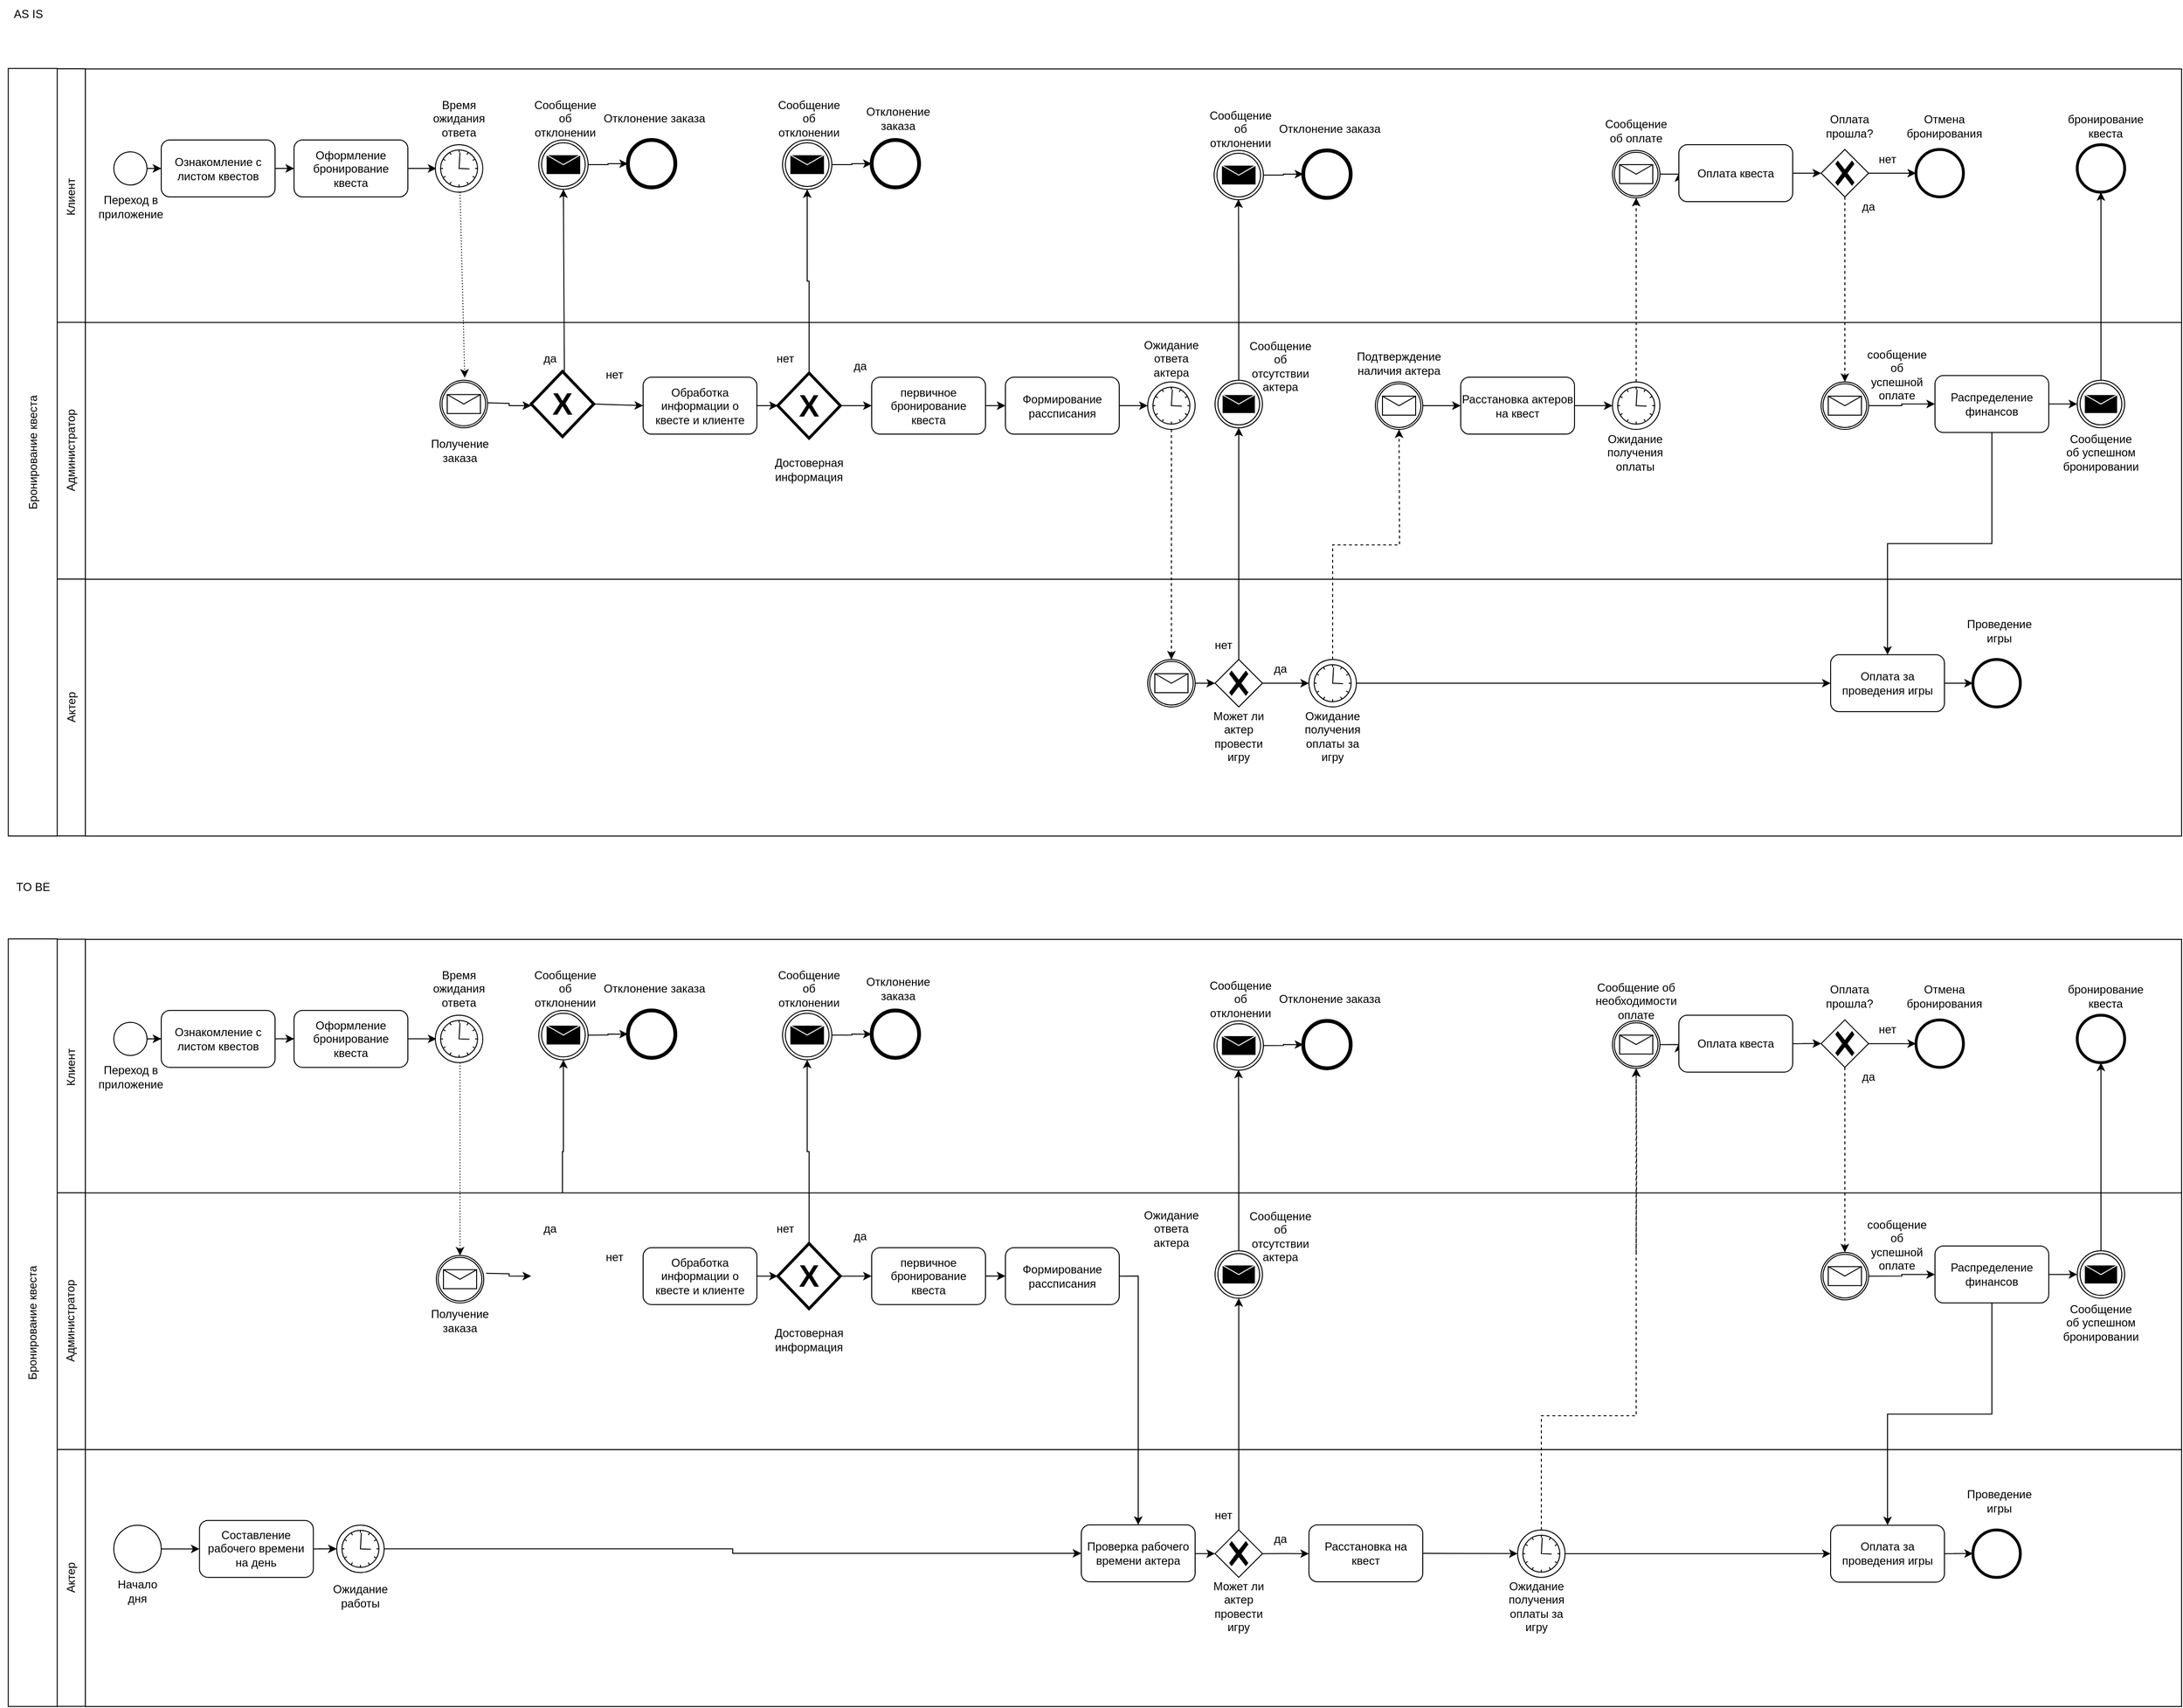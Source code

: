 <mxfile version="26.2.2">
  <diagram name="Страница — 1" id="u1uKne-qDeMZfQAYgLeE">
    <mxGraphModel dx="2808" dy="2262" grid="1" gridSize="10" guides="1" tooltips="1" connect="1" arrows="1" fold="1" page="1" pageScale="1" pageWidth="827" pageHeight="1169" math="0" shadow="0">
      <root>
        <mxCell id="0" />
        <mxCell id="1" parent="0" />
        <mxCell id="-R2iYD6G5VZ62MOR1Gz--1" value="" style="rounded=0;whiteSpace=wrap;html=1;" parent="1" vertex="1">
          <mxGeometry x="50" y="-777.33" width="2210" height="270.63" as="geometry" />
        </mxCell>
        <mxCell id="-R2iYD6G5VZ62MOR1Gz--7" value="Клиент" style="rounded=0;whiteSpace=wrap;html=1;rotation=-90;" parent="1" vertex="1">
          <mxGeometry x="-100.31" y="-657.18" width="270.63" height="30" as="geometry" />
        </mxCell>
        <mxCell id="-R2iYD6G5VZ62MOR1Gz--15" style="edgeStyle=orthogonalEdgeStyle;rounded=0;orthogonalLoop=1;jettySize=auto;html=1;exitX=1;exitY=0.5;exitDx=0;exitDy=0;" parent="1" source="-R2iYD6G5VZ62MOR1Gz--8" target="-R2iYD6G5VZ62MOR1Gz--16" edge="1">
          <mxGeometry relative="1" as="geometry">
            <mxPoint x="140" y="-672" as="targetPoint" />
          </mxGeometry>
        </mxCell>
        <mxCell id="-R2iYD6G5VZ62MOR1Gz--8" value="" style="ellipse;whiteSpace=wrap;html=1;aspect=fixed;" parent="1" vertex="1">
          <mxGeometry x="80" y="-690" width="35" height="35" as="geometry" />
        </mxCell>
        <mxCell id="-R2iYD6G5VZ62MOR1Gz--9" value="Переход в приложение" style="text;html=1;align=center;verticalAlign=middle;whiteSpace=wrap;rounded=0;" parent="1" vertex="1">
          <mxGeometry x="67.5" y="-647.5" width="60" height="30" as="geometry" />
        </mxCell>
        <mxCell id="-R2iYD6G5VZ62MOR1Gz--18" value="" style="edgeStyle=orthogonalEdgeStyle;rounded=0;orthogonalLoop=1;jettySize=auto;html=1;" parent="1" source="-R2iYD6G5VZ62MOR1Gz--16" target="-R2iYD6G5VZ62MOR1Gz--17" edge="1">
          <mxGeometry relative="1" as="geometry" />
        </mxCell>
        <mxCell id="-R2iYD6G5VZ62MOR1Gz--16" value="Ознакомление с листом квестов" style="rounded=1;whiteSpace=wrap;html=1;" parent="1" vertex="1">
          <mxGeometry x="130" y="-702.5" width="120" height="60" as="geometry" />
        </mxCell>
        <mxCell id="-R2iYD6G5VZ62MOR1Gz--20" value="" style="edgeStyle=orthogonalEdgeStyle;rounded=0;orthogonalLoop=1;jettySize=auto;html=1;" parent="1" source="-R2iYD6G5VZ62MOR1Gz--17" edge="1">
          <mxGeometry relative="1" as="geometry">
            <mxPoint x="420.104" y="-672.4" as="targetPoint" />
          </mxGeometry>
        </mxCell>
        <mxCell id="-R2iYD6G5VZ62MOR1Gz--17" value="Оформление бронирование квеста" style="rounded=1;whiteSpace=wrap;html=1;" parent="1" vertex="1">
          <mxGeometry x="270" y="-702.5" width="120" height="60" as="geometry" />
        </mxCell>
        <mxCell id="Gj7sBWzn-W7E-TxNVWnS-31" style="edgeStyle=orthogonalEdgeStyle;rounded=0;orthogonalLoop=1;jettySize=auto;html=1;exitX=1;exitY=0.5;exitDx=0;exitDy=0;" edge="1" parent="1" source="-R2iYD6G5VZ62MOR1Gz--22" target="Gj7sBWzn-W7E-TxNVWnS-32">
          <mxGeometry relative="1" as="geometry">
            <mxPoint x="620" y="-421.941" as="targetPoint" />
          </mxGeometry>
        </mxCell>
        <mxCell id="-R2iYD6G5VZ62MOR1Gz--22" value="&lt;font style=&quot;font-size: 32px;&quot;&gt;&lt;b&gt;X&lt;/b&gt;&lt;/font&gt;" style="rhombus;whiteSpace=wrap;html=1;strokeWidth=3;" parent="1" vertex="1">
          <mxGeometry x="520" y="-456.87" width="66" height="68.75" as="geometry" />
        </mxCell>
        <mxCell id="-R2iYD6G5VZ62MOR1Gz--23" value="Забронирован квест на данное время?" style="text;html=1;align=center;verticalAlign=middle;whiteSpace=wrap;rounded=0;" parent="1" vertex="1">
          <mxGeometry x="523" y="-370" width="60" height="30" as="geometry" />
        </mxCell>
        <mxCell id="Gj7sBWzn-W7E-TxNVWnS-1" value="Администратор" style="rounded=0;whiteSpace=wrap;html=1;rotation=-90;" vertex="1" parent="1">
          <mxGeometry x="-100.31" y="-390" width="270.63" height="30" as="geometry" />
        </mxCell>
        <mxCell id="Gj7sBWzn-W7E-TxNVWnS-2" value="" style="rounded=0;whiteSpace=wrap;html=1;" vertex="1" parent="1">
          <mxGeometry x="50" y="-510.16" width="2210" height="270.63" as="geometry" />
        </mxCell>
        <mxCell id="Gj7sBWzn-W7E-TxNVWnS-3" value="Актер" style="rounded=0;whiteSpace=wrap;html=1;rotation=-90;" vertex="1" parent="1">
          <mxGeometry x="-100.31" y="-119.37" width="270.63" height="30" as="geometry" />
        </mxCell>
        <mxCell id="Gj7sBWzn-W7E-TxNVWnS-4" value="" style="rounded=0;whiteSpace=wrap;html=1;" vertex="1" parent="1">
          <mxGeometry x="50" y="-239.53" width="2210" height="270.63" as="geometry" />
        </mxCell>
        <mxCell id="Gj7sBWzn-W7E-TxNVWnS-6" value="Бронирование квеста" style="rounded=0;whiteSpace=wrap;html=1;rotation=-90;" vertex="1" parent="1">
          <mxGeometry x="-409.93" y="-399.2" width="808.91" height="51.6" as="geometry" />
        </mxCell>
        <mxCell id="Gj7sBWzn-W7E-TxNVWnS-17" style="edgeStyle=orthogonalEdgeStyle;rounded=0;orthogonalLoop=1;jettySize=auto;html=1;exitX=1;exitY=0.5;exitDx=0;exitDy=0;entryX=0;entryY=0.5;entryDx=0;entryDy=0;" edge="1" parent="1" target="-R2iYD6G5VZ62MOR1Gz--22">
          <mxGeometry relative="1" as="geometry">
            <mxPoint x="472.49" y="-425.445" as="sourcePoint" />
          </mxGeometry>
        </mxCell>
        <mxCell id="Gj7sBWzn-W7E-TxNVWnS-13" value="Время ожидания ответа" style="text;html=1;align=center;verticalAlign=middle;whiteSpace=wrap;rounded=0;" vertex="1" parent="1">
          <mxGeometry x="414" y="-740" width="60" height="30" as="geometry" />
        </mxCell>
        <mxCell id="Gj7sBWzn-W7E-TxNVWnS-16" value="Получение заказа" style="text;html=1;align=center;verticalAlign=middle;whiteSpace=wrap;rounded=0;" vertex="1" parent="1">
          <mxGeometry x="415" y="-390.13" width="60" height="30" as="geometry" />
        </mxCell>
        <mxCell id="Gj7sBWzn-W7E-TxNVWnS-18" value="" style="endArrow=classic;html=1;rounded=0;dashed=1;dashPattern=1 2;exitX=0.5;exitY=1;exitDx=0;exitDy=0;" edge="1" parent="1">
          <mxGeometry width="50" height="50" relative="1" as="geometry">
            <mxPoint x="445" y="-647.5" as="sourcePoint" />
            <mxPoint x="450" y="-452" as="targetPoint" />
          </mxGeometry>
        </mxCell>
        <mxCell id="Gj7sBWzn-W7E-TxNVWnS-20" value="" style="ellipse;whiteSpace=wrap;html=1;aspect=fixed;strokeWidth=4;" vertex="1" parent="1">
          <mxGeometry x="622" y="-702.5" width="50" height="50" as="geometry" />
        </mxCell>
        <mxCell id="Gj7sBWzn-W7E-TxNVWnS-22" value="Отклонение&amp;nbsp;заказа" style="text;html=1;align=center;verticalAlign=middle;whiteSpace=wrap;rounded=0;" vertex="1" parent="1">
          <mxGeometry x="620" y="-740" width="60" height="30" as="geometry" />
        </mxCell>
        <mxCell id="Gj7sBWzn-W7E-TxNVWnS-24" value="" style="points=[[0.145,0.145,0],[0.5,0,0],[0.855,0.145,0],[1,0.5,0],[0.855,0.855,0],[0.5,1,0],[0.145,0.855,0],[0,0.5,0]];shape=mxgraph.bpmn.event;html=1;verticalLabelPosition=bottom;labelBackgroundColor=#ffffff;verticalAlign=top;align=center;perimeter=ellipsePerimeter;outlineConnect=0;aspect=fixed;outline=boundInt;symbol=message;" vertex="1" parent="1">
          <mxGeometry x="424" y="-449.2" width="50" height="50" as="geometry" />
        </mxCell>
        <mxCell id="Gj7sBWzn-W7E-TxNVWnS-26" value="" style="points=[[0.145,0.145,0],[0.5,0,0],[0.855,0.145,0],[1,0.5,0],[0.855,0.855,0],[0.5,1,0],[0.145,0.855,0],[0,0.5,0]];shape=mxgraph.bpmn.event;html=1;verticalLabelPosition=bottom;labelBackgroundColor=#ffffff;verticalAlign=top;align=center;perimeter=ellipsePerimeter;outlineConnect=0;aspect=fixed;outline=standard;symbol=timer;" vertex="1" parent="1">
          <mxGeometry x="419" y="-697.5" width="50" height="50" as="geometry" />
        </mxCell>
        <mxCell id="Gj7sBWzn-W7E-TxNVWnS-27" value="да" style="text;html=1;align=center;verticalAlign=middle;whiteSpace=wrap;rounded=0;" vertex="1" parent="1">
          <mxGeometry x="510" y="-486.87" width="60" height="30" as="geometry" />
        </mxCell>
        <mxCell id="Gj7sBWzn-W7E-TxNVWnS-29" value="нет" style="text;html=1;align=center;verticalAlign=middle;whiteSpace=wrap;rounded=0;" vertex="1" parent="1">
          <mxGeometry x="578" y="-470" width="60" height="30" as="geometry" />
        </mxCell>
        <mxCell id="Gj7sBWzn-W7E-TxNVWnS-45" style="edgeStyle=orthogonalEdgeStyle;rounded=0;orthogonalLoop=1;jettySize=auto;html=1;exitX=1;exitY=0.5;exitDx=0;exitDy=0;entryX=0;entryY=0.5;entryDx=0;entryDy=0;" edge="1" parent="1" source="Gj7sBWzn-W7E-TxNVWnS-32" target="Gj7sBWzn-W7E-TxNVWnS-33">
          <mxGeometry relative="1" as="geometry" />
        </mxCell>
        <mxCell id="Gj7sBWzn-W7E-TxNVWnS-32" value="Обработка информации о квесте и клиенте" style="rounded=1;whiteSpace=wrap;html=1;" vertex="1" parent="1">
          <mxGeometry x="638" y="-452.491" width="120" height="60" as="geometry" />
        </mxCell>
        <mxCell id="Gj7sBWzn-W7E-TxNVWnS-49" style="edgeStyle=orthogonalEdgeStyle;rounded=0;orthogonalLoop=1;jettySize=auto;html=1;exitX=1;exitY=0.5;exitDx=0;exitDy=0;entryX=0;entryY=0.5;entryDx=0;entryDy=0;" edge="1" parent="1" source="Gj7sBWzn-W7E-TxNVWnS-33" target="Gj7sBWzn-W7E-TxNVWnS-48">
          <mxGeometry relative="1" as="geometry" />
        </mxCell>
        <mxCell id="Gj7sBWzn-W7E-TxNVWnS-33" value="&lt;font style=&quot;font-size: 32px;&quot;&gt;&lt;b&gt;X&lt;/b&gt;&lt;/font&gt;" style="rhombus;whiteSpace=wrap;html=1;strokeWidth=3;" vertex="1" parent="1">
          <mxGeometry x="780" y="-456.87" width="66" height="68.75" as="geometry" />
        </mxCell>
        <mxCell id="Gj7sBWzn-W7E-TxNVWnS-34" value="Достоверная информация" style="text;html=1;align=center;verticalAlign=middle;whiteSpace=wrap;rounded=0;" vertex="1" parent="1">
          <mxGeometry x="783" y="-370" width="60" height="30" as="geometry" />
        </mxCell>
        <mxCell id="Gj7sBWzn-W7E-TxNVWnS-36" style="edgeStyle=orthogonalEdgeStyle;rounded=0;orthogonalLoop=1;jettySize=auto;html=1;exitX=1;exitY=0.5;exitDx=0;exitDy=0;exitPerimeter=0;entryX=0;entryY=0.5;entryDx=0;entryDy=0;" edge="1" parent="1" source="Gj7sBWzn-W7E-TxNVWnS-35" target="Gj7sBWzn-W7E-TxNVWnS-20">
          <mxGeometry relative="1" as="geometry" />
        </mxCell>
        <mxCell id="Gj7sBWzn-W7E-TxNVWnS-35" value="" style="points=[[0.145,0.145,0],[0.5,0,0],[0.855,0.145,0],[1,0.5,0],[0.855,0.855,0],[0.5,1,0],[0.145,0.855,0],[0,0.5,0]];shape=mxgraph.bpmn.event;html=1;verticalLabelPosition=bottom;labelBackgroundColor=#ffffff;verticalAlign=top;align=center;perimeter=ellipsePerimeter;outlineConnect=0;aspect=fixed;outline=throwing;symbol=message;" vertex="1" parent="1">
          <mxGeometry x="528" y="-702.5" width="52" height="52" as="geometry" />
        </mxCell>
        <mxCell id="Gj7sBWzn-W7E-TxNVWnS-37" value="Сообщение об отклонении" style="text;html=1;align=center;verticalAlign=middle;whiteSpace=wrap;rounded=0;" vertex="1" parent="1">
          <mxGeometry x="526" y="-740" width="60" height="30" as="geometry" />
        </mxCell>
        <mxCell id="Gj7sBWzn-W7E-TxNVWnS-39" value="" style="ellipse;whiteSpace=wrap;html=1;aspect=fixed;strokeWidth=4;" vertex="1" parent="1">
          <mxGeometry x="879" y="-702.5" width="50" height="50" as="geometry" />
        </mxCell>
        <mxCell id="Gj7sBWzn-W7E-TxNVWnS-40" value="Отклонение заказа" style="text;html=1;align=center;verticalAlign=middle;whiteSpace=wrap;rounded=0;" vertex="1" parent="1">
          <mxGeometry x="877" y="-740" width="60" height="30" as="geometry" />
        </mxCell>
        <mxCell id="Gj7sBWzn-W7E-TxNVWnS-41" style="edgeStyle=orthogonalEdgeStyle;rounded=0;orthogonalLoop=1;jettySize=auto;html=1;exitX=1;exitY=0.5;exitDx=0;exitDy=0;exitPerimeter=0;entryX=0;entryY=0.5;entryDx=0;entryDy=0;" edge="1" parent="1" source="Gj7sBWzn-W7E-TxNVWnS-42" target="Gj7sBWzn-W7E-TxNVWnS-39">
          <mxGeometry relative="1" as="geometry" />
        </mxCell>
        <mxCell id="Gj7sBWzn-W7E-TxNVWnS-42" value="" style="points=[[0.145,0.145,0],[0.5,0,0],[0.855,0.145,0],[1,0.5,0],[0.855,0.855,0],[0.5,1,0],[0.145,0.855,0],[0,0.5,0]];shape=mxgraph.bpmn.event;html=1;verticalLabelPosition=bottom;labelBackgroundColor=#ffffff;verticalAlign=top;align=center;perimeter=ellipsePerimeter;outlineConnect=0;aspect=fixed;outline=throwing;symbol=message;" vertex="1" parent="1">
          <mxGeometry x="785" y="-702.5" width="52" height="52" as="geometry" />
        </mxCell>
        <mxCell id="Gj7sBWzn-W7E-TxNVWnS-43" value="Сообщение об отклонении" style="text;html=1;align=center;verticalAlign=middle;whiteSpace=wrap;rounded=0;" vertex="1" parent="1">
          <mxGeometry x="783" y="-740" width="60" height="30" as="geometry" />
        </mxCell>
        <mxCell id="Gj7sBWzn-W7E-TxNVWnS-44" style="edgeStyle=orthogonalEdgeStyle;rounded=0;orthogonalLoop=1;jettySize=auto;html=1;exitX=0.5;exitY=0;exitDx=0;exitDy=0;entryX=0.5;entryY=1;entryDx=0;entryDy=0;entryPerimeter=0;" edge="1" parent="1" source="Gj7sBWzn-W7E-TxNVWnS-33" target="Gj7sBWzn-W7E-TxNVWnS-42">
          <mxGeometry relative="1" as="geometry" />
        </mxCell>
        <mxCell id="Gj7sBWzn-W7E-TxNVWnS-46" value="да" style="text;html=1;align=center;verticalAlign=middle;whiteSpace=wrap;rounded=0;" vertex="1" parent="1">
          <mxGeometry x="837" y="-479.2" width="60" height="30" as="geometry" />
        </mxCell>
        <mxCell id="Gj7sBWzn-W7E-TxNVWnS-47" value="нет" style="text;html=1;align=center;verticalAlign=middle;whiteSpace=wrap;rounded=0;" vertex="1" parent="1">
          <mxGeometry x="758" y="-486.87" width="60" height="30" as="geometry" />
        </mxCell>
        <mxCell id="Gj7sBWzn-W7E-TxNVWnS-52" style="edgeStyle=orthogonalEdgeStyle;rounded=0;orthogonalLoop=1;jettySize=auto;html=1;exitX=1;exitY=0.5;exitDx=0;exitDy=0;" edge="1" parent="1" source="Gj7sBWzn-W7E-TxNVWnS-48" target="Gj7sBWzn-W7E-TxNVWnS-53">
          <mxGeometry relative="1" as="geometry">
            <mxPoint x="1020" y="-421.941" as="targetPoint" />
          </mxGeometry>
        </mxCell>
        <mxCell id="Gj7sBWzn-W7E-TxNVWnS-48" value="первичное бронирование квеста" style="rounded=1;whiteSpace=wrap;html=1;" vertex="1" parent="1">
          <mxGeometry x="879" y="-452.49" width="120" height="60" as="geometry" />
        </mxCell>
        <mxCell id="Gj7sBWzn-W7E-TxNVWnS-54" style="edgeStyle=orthogonalEdgeStyle;rounded=0;orthogonalLoop=1;jettySize=auto;html=1;exitX=1;exitY=0.5;exitDx=0;exitDy=0;" edge="1" parent="1" source="Gj7sBWzn-W7E-TxNVWnS-53" target="Gj7sBWzn-W7E-TxNVWnS-55">
          <mxGeometry relative="1" as="geometry">
            <mxPoint x="1160" y="-421.941" as="targetPoint" />
          </mxGeometry>
        </mxCell>
        <mxCell id="Gj7sBWzn-W7E-TxNVWnS-53" value="Формирование рассписания" style="rounded=1;whiteSpace=wrap;html=1;" vertex="1" parent="1">
          <mxGeometry x="1020" y="-452.491" width="120" height="60" as="geometry" />
        </mxCell>
        <mxCell id="Gj7sBWzn-W7E-TxNVWnS-55" value="" style="points=[[0.145,0.145,0],[0.5,0,0],[0.855,0.145,0],[1,0.5,0],[0.855,0.855,0],[0.5,1,0],[0.145,0.855,0],[0,0.5,0]];shape=mxgraph.bpmn.event;html=1;verticalLabelPosition=bottom;labelBackgroundColor=#ffffff;verticalAlign=top;align=center;perimeter=ellipsePerimeter;outlineConnect=0;aspect=fixed;outline=standard;symbol=timer;" vertex="1" parent="1">
          <mxGeometry x="1170" y="-447.491" width="50" height="50" as="geometry" />
        </mxCell>
        <mxCell id="Gj7sBWzn-W7E-TxNVWnS-56" value="Ожидание ответа актера" style="text;html=1;align=center;verticalAlign=middle;whiteSpace=wrap;rounded=0;" vertex="1" parent="1">
          <mxGeometry x="1165" y="-486.87" width="60" height="30" as="geometry" />
        </mxCell>
        <mxCell id="Gj7sBWzn-W7E-TxNVWnS-57" value="" style="endArrow=classic;html=1;rounded=0;exitX=0.5;exitY=1;exitDx=0;exitDy=0;exitPerimeter=0;dashed=1;" edge="1" parent="1" source="Gj7sBWzn-W7E-TxNVWnS-55" target="Gj7sBWzn-W7E-TxNVWnS-58">
          <mxGeometry width="50" height="50" relative="1" as="geometry">
            <mxPoint x="1390" y="-330" as="sourcePoint" />
            <mxPoint x="1195" y="-130" as="targetPoint" />
          </mxGeometry>
        </mxCell>
        <mxCell id="Gj7sBWzn-W7E-TxNVWnS-58" value="" style="points=[[0.145,0.145,0],[0.5,0,0],[0.855,0.145,0],[1,0.5,0],[0.855,0.855,0],[0.5,1,0],[0.145,0.855,0],[0,0.5,0]];shape=mxgraph.bpmn.event;html=1;verticalLabelPosition=bottom;labelBackgroundColor=#ffffff;verticalAlign=top;align=center;perimeter=ellipsePerimeter;outlineConnect=0;aspect=fixed;outline=catching;symbol=message;" vertex="1" parent="1">
          <mxGeometry x="1170" y="-155" width="50" height="50" as="geometry" />
        </mxCell>
        <mxCell id="Gj7sBWzn-W7E-TxNVWnS-69" style="edgeStyle=orthogonalEdgeStyle;rounded=0;orthogonalLoop=1;jettySize=auto;html=1;exitX=1;exitY=0.5;exitDx=0;exitDy=0;exitPerimeter=0;" edge="1" parent="1" source="Gj7sBWzn-W7E-TxNVWnS-66">
          <mxGeometry relative="1" as="geometry">
            <mxPoint x="1340" y="-130" as="targetPoint" />
          </mxGeometry>
        </mxCell>
        <mxCell id="Gj7sBWzn-W7E-TxNVWnS-71" style="edgeStyle=orthogonalEdgeStyle;rounded=0;orthogonalLoop=1;jettySize=auto;html=1;exitX=0.5;exitY=0;exitDx=0;exitDy=0;exitPerimeter=0;" edge="1" parent="1" source="Gj7sBWzn-W7E-TxNVWnS-66" target="Gj7sBWzn-W7E-TxNVWnS-72">
          <mxGeometry relative="1" as="geometry">
            <mxPoint x="1265.706" y="-400.0" as="targetPoint" />
          </mxGeometry>
        </mxCell>
        <mxCell id="Gj7sBWzn-W7E-TxNVWnS-66" value="" style="points=[[0.25,0.25,0],[0.5,0,0],[0.75,0.25,0],[1,0.5,0],[0.75,0.75,0],[0.5,1,0],[0.25,0.75,0],[0,0.5,0]];shape=mxgraph.bpmn.gateway2;html=1;verticalLabelPosition=bottom;labelBackgroundColor=#ffffff;verticalAlign=top;align=center;perimeter=rhombusPerimeter;outlineConnect=0;outline=none;symbol=none;gwType=exclusive;" vertex="1" parent="1">
          <mxGeometry x="1241" y="-155" width="50" height="50" as="geometry" />
        </mxCell>
        <mxCell id="Gj7sBWzn-W7E-TxNVWnS-67" style="edgeStyle=orthogonalEdgeStyle;rounded=0;orthogonalLoop=1;jettySize=auto;html=1;exitX=1;exitY=0.5;exitDx=0;exitDy=0;exitPerimeter=0;entryX=0;entryY=0.5;entryDx=0;entryDy=0;entryPerimeter=0;" edge="1" parent="1" source="Gj7sBWzn-W7E-TxNVWnS-58" target="Gj7sBWzn-W7E-TxNVWnS-66">
          <mxGeometry relative="1" as="geometry" />
        </mxCell>
        <mxCell id="Gj7sBWzn-W7E-TxNVWnS-68" value="Может ли актер провести игру" style="text;html=1;align=center;verticalAlign=middle;whiteSpace=wrap;rounded=0;" vertex="1" parent="1">
          <mxGeometry x="1236" y="-89.37" width="60" height="30" as="geometry" />
        </mxCell>
        <mxCell id="Gj7sBWzn-W7E-TxNVWnS-70" value="нет" style="text;html=1;align=center;verticalAlign=middle;whiteSpace=wrap;rounded=0;" vertex="1" parent="1">
          <mxGeometry x="1220" y="-185" width="60" height="30" as="geometry" />
        </mxCell>
        <mxCell id="Gj7sBWzn-W7E-TxNVWnS-74" style="edgeStyle=orthogonalEdgeStyle;rounded=0;orthogonalLoop=1;jettySize=auto;html=1;exitX=0.5;exitY=0;exitDx=0;exitDy=0;exitPerimeter=0;" edge="1" parent="1" source="Gj7sBWzn-W7E-TxNVWnS-72">
          <mxGeometry relative="1" as="geometry">
            <mxPoint x="1265.706" y="-640.0" as="targetPoint" />
          </mxGeometry>
        </mxCell>
        <mxCell id="Gj7sBWzn-W7E-TxNVWnS-72" value="" style="points=[[0.145,0.145,0],[0.5,0,0],[0.855,0.145,0],[1,0.5,0],[0.855,0.855,0],[0.5,1,0],[0.145,0.855,0],[0,0.5,0]];shape=mxgraph.bpmn.event;html=1;verticalLabelPosition=bottom;labelBackgroundColor=#ffffff;verticalAlign=top;align=center;perimeter=ellipsePerimeter;outlineConnect=0;aspect=fixed;outline=throwing;symbol=message;" vertex="1" parent="1">
          <mxGeometry x="1240.996" y="-449.2" width="50" height="50" as="geometry" />
        </mxCell>
        <mxCell id="Gj7sBWzn-W7E-TxNVWnS-73" value="Сообщение об отсутствии актера" style="text;html=1;align=center;verticalAlign=middle;whiteSpace=wrap;rounded=0;" vertex="1" parent="1">
          <mxGeometry x="1280" y="-479.2" width="60" height="30" as="geometry" />
        </mxCell>
        <mxCell id="Gj7sBWzn-W7E-TxNVWnS-75" value="" style="ellipse;whiteSpace=wrap;html=1;aspect=fixed;strokeWidth=4;" vertex="1" parent="1">
          <mxGeometry x="1334" y="-691.5" width="50" height="50" as="geometry" />
        </mxCell>
        <mxCell id="Gj7sBWzn-W7E-TxNVWnS-76" value="Отклонение&amp;nbsp;заказа" style="text;html=1;align=center;verticalAlign=middle;whiteSpace=wrap;rounded=0;" vertex="1" parent="1">
          <mxGeometry x="1332" y="-729" width="60" height="30" as="geometry" />
        </mxCell>
        <mxCell id="Gj7sBWzn-W7E-TxNVWnS-77" style="edgeStyle=orthogonalEdgeStyle;rounded=0;orthogonalLoop=1;jettySize=auto;html=1;exitX=1;exitY=0.5;exitDx=0;exitDy=0;exitPerimeter=0;entryX=0;entryY=0.5;entryDx=0;entryDy=0;" edge="1" parent="1" source="Gj7sBWzn-W7E-TxNVWnS-78" target="Gj7sBWzn-W7E-TxNVWnS-75">
          <mxGeometry relative="1" as="geometry" />
        </mxCell>
        <mxCell id="Gj7sBWzn-W7E-TxNVWnS-78" value="" style="points=[[0.145,0.145,0],[0.5,0,0],[0.855,0.145,0],[1,0.5,0],[0.855,0.855,0],[0.5,1,0],[0.145,0.855,0],[0,0.5,0]];shape=mxgraph.bpmn.event;html=1;verticalLabelPosition=bottom;labelBackgroundColor=#ffffff;verticalAlign=top;align=center;perimeter=ellipsePerimeter;outlineConnect=0;aspect=fixed;outline=throwing;symbol=message;" vertex="1" parent="1">
          <mxGeometry x="1240" y="-691.5" width="52" height="52" as="geometry" />
        </mxCell>
        <mxCell id="Gj7sBWzn-W7E-TxNVWnS-79" value="Сообщение об отклонении" style="text;html=1;align=center;verticalAlign=middle;whiteSpace=wrap;rounded=0;" vertex="1" parent="1">
          <mxGeometry x="1238" y="-729" width="60" height="30" as="geometry" />
        </mxCell>
        <mxCell id="Gj7sBWzn-W7E-TxNVWnS-80" value="да" style="text;html=1;align=center;verticalAlign=middle;whiteSpace=wrap;rounded=0;" vertex="1" parent="1">
          <mxGeometry x="1280" y="-160" width="60" height="30" as="geometry" />
        </mxCell>
        <mxCell id="Gj7sBWzn-W7E-TxNVWnS-84" style="edgeStyle=orthogonalEdgeStyle;rounded=0;orthogonalLoop=1;jettySize=auto;html=1;exitX=0.5;exitY=0;exitDx=0;exitDy=0;exitPerimeter=0;dashed=1;" edge="1" parent="1" source="Gj7sBWzn-W7E-TxNVWnS-82">
          <mxGeometry relative="1" as="geometry">
            <mxPoint x="1435" y="-397.49" as="targetPoint" />
          </mxGeometry>
        </mxCell>
        <mxCell id="Gj7sBWzn-W7E-TxNVWnS-125" style="edgeStyle=orthogonalEdgeStyle;rounded=0;orthogonalLoop=1;jettySize=auto;html=1;exitX=1;exitY=0.5;exitDx=0;exitDy=0;exitPerimeter=0;entryX=0;entryY=0.5;entryDx=0;entryDy=0;" edge="1" parent="1" source="Gj7sBWzn-W7E-TxNVWnS-82" target="Gj7sBWzn-W7E-TxNVWnS-124">
          <mxGeometry relative="1" as="geometry" />
        </mxCell>
        <mxCell id="Gj7sBWzn-W7E-TxNVWnS-82" value="" style="points=[[0.145,0.145,0],[0.5,0,0],[0.855,0.145,0],[1,0.5,0],[0.855,0.855,0],[0.5,1,0],[0.145,0.855,0],[0,0.5,0]];shape=mxgraph.bpmn.event;html=1;verticalLabelPosition=bottom;labelBackgroundColor=#ffffff;verticalAlign=top;align=center;perimeter=ellipsePerimeter;outlineConnect=0;aspect=fixed;outline=standard;symbol=timer;" vertex="1" parent="1">
          <mxGeometry x="1340" y="-155" width="50" height="50" as="geometry" />
        </mxCell>
        <mxCell id="Gj7sBWzn-W7E-TxNVWnS-83" value="Ожидание получения оплаты за игру" style="text;html=1;align=center;verticalAlign=middle;whiteSpace=wrap;rounded=0;" vertex="1" parent="1">
          <mxGeometry x="1335" y="-89.37" width="60" height="30" as="geometry" />
        </mxCell>
        <mxCell id="Gj7sBWzn-W7E-TxNVWnS-90" style="edgeStyle=orthogonalEdgeStyle;rounded=0;orthogonalLoop=1;jettySize=auto;html=1;exitX=1;exitY=0.5;exitDx=0;exitDy=0;exitPerimeter=0;" edge="1" parent="1" source="Gj7sBWzn-W7E-TxNVWnS-87" target="Gj7sBWzn-W7E-TxNVWnS-91">
          <mxGeometry relative="1" as="geometry">
            <mxPoint x="1480" y="-421.941" as="targetPoint" />
          </mxGeometry>
        </mxCell>
        <mxCell id="Gj7sBWzn-W7E-TxNVWnS-87" value="" style="points=[[0.145,0.145,0],[0.5,0,0],[0.855,0.145,0],[1,0.5,0],[0.855,0.855,0],[0.5,1,0],[0.145,0.855,0],[0,0.5,0]];shape=mxgraph.bpmn.event;html=1;verticalLabelPosition=bottom;labelBackgroundColor=#ffffff;verticalAlign=top;align=center;perimeter=ellipsePerimeter;outlineConnect=0;aspect=fixed;outline=catching;symbol=message;" vertex="1" parent="1">
          <mxGeometry x="1410" y="-447.49" width="50" height="50" as="geometry" />
        </mxCell>
        <mxCell id="Gj7sBWzn-W7E-TxNVWnS-88" value="Подтверждение наличия актера" style="text;html=1;align=center;verticalAlign=middle;whiteSpace=wrap;rounded=0;" vertex="1" parent="1">
          <mxGeometry x="1405" y="-482.49" width="60" height="30" as="geometry" />
        </mxCell>
        <mxCell id="Gj7sBWzn-W7E-TxNVWnS-93" style="edgeStyle=orthogonalEdgeStyle;rounded=0;orthogonalLoop=1;jettySize=auto;html=1;exitX=1;exitY=0.5;exitDx=0;exitDy=0;entryX=0;entryY=0.5;entryDx=0;entryDy=0;entryPerimeter=0;" edge="1" parent="1" source="Gj7sBWzn-W7E-TxNVWnS-91">
          <mxGeometry relative="1" as="geometry">
            <mxPoint x="1660" y="-422.49" as="targetPoint" />
          </mxGeometry>
        </mxCell>
        <mxCell id="Gj7sBWzn-W7E-TxNVWnS-91" value="Расстановка актеров на квест" style="rounded=1;whiteSpace=wrap;html=1;" vertex="1" parent="1">
          <mxGeometry x="1500" y="-452.491" width="120" height="60" as="geometry" />
        </mxCell>
        <mxCell id="Gj7sBWzn-W7E-TxNVWnS-103" style="edgeStyle=orthogonalEdgeStyle;rounded=0;orthogonalLoop=1;jettySize=auto;html=1;exitX=0.5;exitY=0;exitDx=0;exitDy=0;exitPerimeter=0;dashed=1;" edge="1" parent="1" source="Gj7sBWzn-W7E-TxNVWnS-101" target="Gj7sBWzn-W7E-TxNVWnS-104">
          <mxGeometry relative="1" as="geometry">
            <mxPoint x="1684.529" y="-650.0" as="targetPoint" />
          </mxGeometry>
        </mxCell>
        <mxCell id="Gj7sBWzn-W7E-TxNVWnS-101" value="" style="points=[[0.145,0.145,0],[0.5,0,0],[0.855,0.145,0],[1,0.5,0],[0.855,0.855,0],[0.5,1,0],[0.145,0.855,0],[0,0.5,0]];shape=mxgraph.bpmn.event;html=1;verticalLabelPosition=bottom;labelBackgroundColor=#ffffff;verticalAlign=top;align=center;perimeter=ellipsePerimeter;outlineConnect=0;aspect=fixed;outline=standard;symbol=timer;" vertex="1" parent="1">
          <mxGeometry x="1660" y="-447.49" width="50" height="50" as="geometry" />
        </mxCell>
        <mxCell id="Gj7sBWzn-W7E-TxNVWnS-102" value="Ожидание получения оплаты" style="text;html=1;align=center;verticalAlign=middle;whiteSpace=wrap;rounded=0;" vertex="1" parent="1">
          <mxGeometry x="1654" y="-388.12" width="60" height="30" as="geometry" />
        </mxCell>
        <mxCell id="Gj7sBWzn-W7E-TxNVWnS-107" style="edgeStyle=orthogonalEdgeStyle;rounded=0;orthogonalLoop=1;jettySize=auto;html=1;exitX=1;exitY=0.5;exitDx=0;exitDy=0;exitPerimeter=0;" edge="1" parent="1" source="Gj7sBWzn-W7E-TxNVWnS-104" target="Gj7sBWzn-W7E-TxNVWnS-108">
          <mxGeometry relative="1" as="geometry">
            <mxPoint x="1740" y="-666.647" as="targetPoint" />
          </mxGeometry>
        </mxCell>
        <mxCell id="Gj7sBWzn-W7E-TxNVWnS-104" value="" style="points=[[0.145,0.145,0],[0.5,0,0],[0.855,0.145,0],[1,0.5,0],[0.855,0.855,0],[0.5,1,0],[0.145,0.855,0],[0,0.5,0]];shape=mxgraph.bpmn.event;html=1;verticalLabelPosition=bottom;labelBackgroundColor=#ffffff;verticalAlign=top;align=center;perimeter=ellipsePerimeter;outlineConnect=0;aspect=fixed;outline=catching;symbol=message;" vertex="1" parent="1">
          <mxGeometry x="1659.999" y="-691.5" width="50" height="50" as="geometry" />
        </mxCell>
        <mxCell id="Gj7sBWzn-W7E-TxNVWnS-106" value="Сообщение об оплате" style="text;html=1;align=center;verticalAlign=middle;whiteSpace=wrap;rounded=0;" vertex="1" parent="1">
          <mxGeometry x="1655" y="-727.5" width="60" height="30" as="geometry" />
        </mxCell>
        <mxCell id="Gj7sBWzn-W7E-TxNVWnS-109" style="edgeStyle=orthogonalEdgeStyle;rounded=0;orthogonalLoop=1;jettySize=auto;html=1;exitX=1;exitY=0.5;exitDx=0;exitDy=0;" edge="1" parent="1" source="Gj7sBWzn-W7E-TxNVWnS-108" target="Gj7sBWzn-W7E-TxNVWnS-110">
          <mxGeometry relative="1" as="geometry">
            <mxPoint x="1870" y="-667.824" as="targetPoint" />
          </mxGeometry>
        </mxCell>
        <mxCell id="Gj7sBWzn-W7E-TxNVWnS-108" value="Оплата квеста" style="rounded=1;whiteSpace=wrap;html=1;" vertex="1" parent="1">
          <mxGeometry x="1730" y="-697.497" width="120" height="60" as="geometry" />
        </mxCell>
        <mxCell id="Gj7sBWzn-W7E-TxNVWnS-111" style="edgeStyle=orthogonalEdgeStyle;rounded=0;orthogonalLoop=1;jettySize=auto;html=1;exitX=1;exitY=0.5;exitDx=0;exitDy=0;exitPerimeter=0;" edge="1" parent="1" source="Gj7sBWzn-W7E-TxNVWnS-110" target="Gj7sBWzn-W7E-TxNVWnS-112">
          <mxGeometry relative="1" as="geometry">
            <mxPoint x="1950" y="-667.824" as="targetPoint" />
          </mxGeometry>
        </mxCell>
        <mxCell id="Gj7sBWzn-W7E-TxNVWnS-116" style="edgeStyle=orthogonalEdgeStyle;rounded=0;orthogonalLoop=1;jettySize=auto;html=1;exitX=0.5;exitY=1;exitDx=0;exitDy=0;exitPerimeter=0;dashed=1;" edge="1" parent="1" source="Gj7sBWzn-W7E-TxNVWnS-110" target="Gj7sBWzn-W7E-TxNVWnS-118">
          <mxGeometry relative="1" as="geometry">
            <mxPoint x="1904.529" y="-450.0" as="targetPoint" />
          </mxGeometry>
        </mxCell>
        <mxCell id="Gj7sBWzn-W7E-TxNVWnS-110" value="" style="points=[[0.25,0.25,0],[0.5,0,0],[0.75,0.25,0],[1,0.5,0],[0.75,0.75,0],[0.5,1,0],[0.25,0.75,0],[0,0.5,0]];shape=mxgraph.bpmn.gateway2;html=1;verticalLabelPosition=bottom;labelBackgroundColor=#ffffff;verticalAlign=top;align=center;perimeter=rhombusPerimeter;outlineConnect=0;outline=none;symbol=none;gwType=exclusive;" vertex="1" parent="1">
          <mxGeometry x="1880" y="-692.504" width="50" height="50" as="geometry" />
        </mxCell>
        <mxCell id="Gj7sBWzn-W7E-TxNVWnS-112" value="" style="points=[[0.145,0.145,0],[0.5,0,0],[0.855,0.145,0],[1,0.5,0],[0.855,0.855,0],[0.5,1,0],[0.145,0.855,0],[0,0.5,0]];shape=mxgraph.bpmn.event;html=1;verticalLabelPosition=bottom;labelBackgroundColor=#ffffff;verticalAlign=top;align=center;perimeter=ellipsePerimeter;outlineConnect=0;aspect=fixed;outline=end;symbol=terminate2;" vertex="1" parent="1">
          <mxGeometry x="1980" y="-692.504" width="50" height="50" as="geometry" />
        </mxCell>
        <mxCell id="Gj7sBWzn-W7E-TxNVWnS-113" value="Оплата прошла?" style="text;html=1;align=center;verticalAlign=middle;whiteSpace=wrap;rounded=0;" vertex="1" parent="1">
          <mxGeometry x="1880" y="-732.5" width="60" height="30" as="geometry" />
        </mxCell>
        <mxCell id="Gj7sBWzn-W7E-TxNVWnS-114" value="нет" style="text;html=1;align=center;verticalAlign=middle;whiteSpace=wrap;rounded=0;" vertex="1" parent="1">
          <mxGeometry x="1920" y="-697.5" width="60" height="30" as="geometry" />
        </mxCell>
        <mxCell id="Gj7sBWzn-W7E-TxNVWnS-115" value="Отмена бронирования" style="text;html=1;align=center;verticalAlign=middle;whiteSpace=wrap;rounded=0;" vertex="1" parent="1">
          <mxGeometry x="1980" y="-732.5" width="60" height="30" as="geometry" />
        </mxCell>
        <mxCell id="Gj7sBWzn-W7E-TxNVWnS-117" value="да" style="text;html=1;align=center;verticalAlign=middle;whiteSpace=wrap;rounded=0;" vertex="1" parent="1">
          <mxGeometry x="1900" y="-647.5" width="60" height="30" as="geometry" />
        </mxCell>
        <mxCell id="Gj7sBWzn-W7E-TxNVWnS-130" style="edgeStyle=orthogonalEdgeStyle;rounded=0;orthogonalLoop=1;jettySize=auto;html=1;exitX=1;exitY=0.5;exitDx=0;exitDy=0;exitPerimeter=0;" edge="1" parent="1" source="Gj7sBWzn-W7E-TxNVWnS-118" target="Gj7sBWzn-W7E-TxNVWnS-131">
          <mxGeometry relative="1" as="geometry">
            <mxPoint x="2010" y="-421.941" as="targetPoint" />
          </mxGeometry>
        </mxCell>
        <mxCell id="Gj7sBWzn-W7E-TxNVWnS-118" value="" style="points=[[0.145,0.145,0],[0.5,0,0],[0.855,0.145,0],[1,0.5,0],[0.855,0.855,0],[0.5,1,0],[0.145,0.855,0],[0,0.5,0]];shape=mxgraph.bpmn.event;html=1;verticalLabelPosition=bottom;labelBackgroundColor=#ffffff;verticalAlign=top;align=center;perimeter=ellipsePerimeter;outlineConnect=0;aspect=fixed;outline=catching;symbol=message;" vertex="1" parent="1">
          <mxGeometry x="1879.999" y="-447.49" width="50" height="50" as="geometry" />
        </mxCell>
        <mxCell id="Gj7sBWzn-W7E-TxNVWnS-119" value="сообщение об успешной оплате" style="text;html=1;align=center;verticalAlign=middle;whiteSpace=wrap;rounded=0;" vertex="1" parent="1">
          <mxGeometry x="1930" y="-470" width="60" height="30" as="geometry" />
        </mxCell>
        <mxCell id="Gj7sBWzn-W7E-TxNVWnS-127" style="edgeStyle=orthogonalEdgeStyle;rounded=0;orthogonalLoop=1;jettySize=auto;html=1;exitX=1;exitY=0.5;exitDx=0;exitDy=0;" edge="1" parent="1" source="Gj7sBWzn-W7E-TxNVWnS-124" target="Gj7sBWzn-W7E-TxNVWnS-128">
          <mxGeometry relative="1" as="geometry">
            <mxPoint x="2040" y="-130.176" as="targetPoint" />
          </mxGeometry>
        </mxCell>
        <mxCell id="Gj7sBWzn-W7E-TxNVWnS-124" value="Оплата за проведения игры" style="rounded=1;whiteSpace=wrap;html=1;" vertex="1" parent="1">
          <mxGeometry x="1890" y="-160" width="120" height="60" as="geometry" />
        </mxCell>
        <mxCell id="Gj7sBWzn-W7E-TxNVWnS-128" value="" style="points=[[0.145,0.145,0],[0.5,0,0],[0.855,0.145,0],[1,0.5,0],[0.855,0.855,0],[0.5,1,0],[0.145,0.855,0],[0,0.5,0]];shape=mxgraph.bpmn.event;html=1;verticalLabelPosition=bottom;labelBackgroundColor=#ffffff;verticalAlign=top;align=center;perimeter=ellipsePerimeter;outlineConnect=0;aspect=fixed;outline=end;symbol=terminate2;" vertex="1" parent="1">
          <mxGeometry x="2040" y="-154.996" width="50" height="50" as="geometry" />
        </mxCell>
        <mxCell id="Gj7sBWzn-W7E-TxNVWnS-129" value="Проведение игры" style="text;html=1;align=center;verticalAlign=middle;whiteSpace=wrap;rounded=0;" vertex="1" parent="1">
          <mxGeometry x="2038" y="-200" width="60" height="30" as="geometry" />
        </mxCell>
        <mxCell id="Gj7sBWzn-W7E-TxNVWnS-132" style="edgeStyle=orthogonalEdgeStyle;rounded=0;orthogonalLoop=1;jettySize=auto;html=1;exitX=0.5;exitY=1;exitDx=0;exitDy=0;entryX=0.5;entryY=0;entryDx=0;entryDy=0;" edge="1" parent="1" source="Gj7sBWzn-W7E-TxNVWnS-131" target="Gj7sBWzn-W7E-TxNVWnS-124">
          <mxGeometry relative="1" as="geometry" />
        </mxCell>
        <mxCell id="Gj7sBWzn-W7E-TxNVWnS-133" style="edgeStyle=orthogonalEdgeStyle;rounded=0;orthogonalLoop=1;jettySize=auto;html=1;exitX=1;exitY=0.5;exitDx=0;exitDy=0;" edge="1" parent="1" source="Gj7sBWzn-W7E-TxNVWnS-131" target="Gj7sBWzn-W7E-TxNVWnS-134">
          <mxGeometry relative="1" as="geometry">
            <mxPoint x="2150" y="-424.294" as="targetPoint" />
          </mxGeometry>
        </mxCell>
        <mxCell id="Gj7sBWzn-W7E-TxNVWnS-131" value="Распределение финансов" style="rounded=1;whiteSpace=wrap;html=1;" vertex="1" parent="1">
          <mxGeometry x="2000" y="-454.201" width="120" height="60" as="geometry" />
        </mxCell>
        <mxCell id="Gj7sBWzn-W7E-TxNVWnS-136" style="edgeStyle=orthogonalEdgeStyle;rounded=0;orthogonalLoop=1;jettySize=auto;html=1;exitX=0.5;exitY=0;exitDx=0;exitDy=0;exitPerimeter=0;entryX=0.5;entryY=1;entryDx=0;entryDy=0;entryPerimeter=0;" edge="1" parent="1" source="Gj7sBWzn-W7E-TxNVWnS-134" target="Gj7sBWzn-W7E-TxNVWnS-138">
          <mxGeometry relative="1" as="geometry">
            <mxPoint x="2175.118" y="-620.0" as="targetPoint" />
          </mxGeometry>
        </mxCell>
        <mxCell id="Gj7sBWzn-W7E-TxNVWnS-134" value="" style="points=[[0.145,0.145,0],[0.5,0,0],[0.855,0.145,0],[1,0.5,0],[0.855,0.855,0],[0.5,1,0],[0.145,0.855,0],[0,0.5,0]];shape=mxgraph.bpmn.event;html=1;verticalLabelPosition=bottom;labelBackgroundColor=#ffffff;verticalAlign=top;align=center;perimeter=ellipsePerimeter;outlineConnect=0;aspect=fixed;outline=throwing;symbol=message;" vertex="1" parent="1">
          <mxGeometry x="2150" y="-449.204" width="50" height="50" as="geometry" />
        </mxCell>
        <mxCell id="Gj7sBWzn-W7E-TxNVWnS-135" value="Сообщение об успешном бронировании" style="text;html=1;align=center;verticalAlign=middle;whiteSpace=wrap;rounded=0;" vertex="1" parent="1">
          <mxGeometry x="2145" y="-388.12" width="60" height="30" as="geometry" />
        </mxCell>
        <mxCell id="Gj7sBWzn-W7E-TxNVWnS-138" value="" style="points=[[0.145,0.145,0],[0.5,0,0],[0.855,0.145,0],[1,0.5,0],[0.855,0.855,0],[0.5,1,0],[0.145,0.855,0],[0,0.5,0]];shape=mxgraph.bpmn.event;html=1;verticalLabelPosition=bottom;labelBackgroundColor=#ffffff;verticalAlign=top;align=center;perimeter=ellipsePerimeter;outlineConnect=0;aspect=fixed;outline=end;symbol=terminate2;" vertex="1" parent="1">
          <mxGeometry x="2150" y="-697.5" width="50" height="50" as="geometry" />
        </mxCell>
        <mxCell id="Gj7sBWzn-W7E-TxNVWnS-139" value="бронирование квеста" style="text;html=1;align=center;verticalAlign=middle;whiteSpace=wrap;rounded=0;" vertex="1" parent="1">
          <mxGeometry x="2150" y="-732.5" width="60" height="30" as="geometry" />
        </mxCell>
        <mxCell id="Gj7sBWzn-W7E-TxNVWnS-140" value="" style="rounded=0;whiteSpace=wrap;html=1;" vertex="1" parent="1">
          <mxGeometry x="50" y="139.99" width="2210" height="270.63" as="geometry" />
        </mxCell>
        <mxCell id="Gj7sBWzn-W7E-TxNVWnS-141" value="Клиент" style="rounded=0;whiteSpace=wrap;html=1;rotation=-90;" vertex="1" parent="1">
          <mxGeometry x="-100.31" y="260.15" width="270.63" height="30" as="geometry" />
        </mxCell>
        <mxCell id="Gj7sBWzn-W7E-TxNVWnS-142" style="edgeStyle=orthogonalEdgeStyle;rounded=0;orthogonalLoop=1;jettySize=auto;html=1;exitX=1;exitY=0.5;exitDx=0;exitDy=0;" edge="1" parent="1" source="Gj7sBWzn-W7E-TxNVWnS-143" target="Gj7sBWzn-W7E-TxNVWnS-146">
          <mxGeometry relative="1" as="geometry">
            <mxPoint x="140" y="245.33" as="targetPoint" />
          </mxGeometry>
        </mxCell>
        <mxCell id="Gj7sBWzn-W7E-TxNVWnS-143" value="" style="ellipse;whiteSpace=wrap;html=1;aspect=fixed;" vertex="1" parent="1">
          <mxGeometry x="80" y="227.33" width="35" height="35" as="geometry" />
        </mxCell>
        <mxCell id="Gj7sBWzn-W7E-TxNVWnS-144" value="Переход в приложение" style="text;html=1;align=center;verticalAlign=middle;whiteSpace=wrap;rounded=0;" vertex="1" parent="1">
          <mxGeometry x="67.5" y="269.83" width="60" height="30" as="geometry" />
        </mxCell>
        <mxCell id="Gj7sBWzn-W7E-TxNVWnS-145" value="" style="edgeStyle=orthogonalEdgeStyle;rounded=0;orthogonalLoop=1;jettySize=auto;html=1;" edge="1" parent="1" source="Gj7sBWzn-W7E-TxNVWnS-146" target="Gj7sBWzn-W7E-TxNVWnS-148">
          <mxGeometry relative="1" as="geometry" />
        </mxCell>
        <mxCell id="Gj7sBWzn-W7E-TxNVWnS-146" value="Ознакомление с листом квестов" style="rounded=1;whiteSpace=wrap;html=1;" vertex="1" parent="1">
          <mxGeometry x="130" y="214.83" width="120" height="60" as="geometry" />
        </mxCell>
        <mxCell id="Gj7sBWzn-W7E-TxNVWnS-147" value="" style="edgeStyle=orthogonalEdgeStyle;rounded=0;orthogonalLoop=1;jettySize=auto;html=1;" edge="1" parent="1" source="Gj7sBWzn-W7E-TxNVWnS-148">
          <mxGeometry relative="1" as="geometry">
            <mxPoint x="420.104" y="244.93" as="targetPoint" />
          </mxGeometry>
        </mxCell>
        <mxCell id="Gj7sBWzn-W7E-TxNVWnS-148" value="Оформление бронирование квеста" style="rounded=1;whiteSpace=wrap;html=1;" vertex="1" parent="1">
          <mxGeometry x="270" y="214.83" width="120" height="60" as="geometry" />
        </mxCell>
        <mxCell id="Gj7sBWzn-W7E-TxNVWnS-149" style="edgeStyle=orthogonalEdgeStyle;rounded=0;orthogonalLoop=1;jettySize=auto;html=1;exitX=1;exitY=0.5;exitDx=0;exitDy=0;" edge="1" parent="1" source="Gj7sBWzn-W7E-TxNVWnS-151" target="Gj7sBWzn-W7E-TxNVWnS-169">
          <mxGeometry relative="1" as="geometry">
            <mxPoint x="620" y="495.389" as="targetPoint" />
          </mxGeometry>
        </mxCell>
        <mxCell id="Gj7sBWzn-W7E-TxNVWnS-150" style="edgeStyle=orthogonalEdgeStyle;rounded=0;orthogonalLoop=1;jettySize=auto;html=1;exitX=0.5;exitY=0;exitDx=0;exitDy=0;" edge="1" parent="1" source="Gj7sBWzn-W7E-TxNVWnS-151" target="Gj7sBWzn-W7E-TxNVWnS-174">
          <mxGeometry relative="1" as="geometry" />
        </mxCell>
        <mxCell id="Gj7sBWzn-W7E-TxNVWnS-151" value="&lt;font style=&quot;font-size: 32px;&quot;&gt;&lt;b&gt;X&lt;/b&gt;&lt;/font&gt;" style="rhombus;whiteSpace=wrap;html=1;strokeWidth=3;" vertex="1" parent="1">
          <mxGeometry x="520" y="460.46" width="66" height="68.75" as="geometry" />
        </mxCell>
        <mxCell id="Gj7sBWzn-W7E-TxNVWnS-152" value="Забронирован квест на данное время?" style="text;html=1;align=center;verticalAlign=middle;whiteSpace=wrap;rounded=0;" vertex="1" parent="1">
          <mxGeometry x="523" y="547.33" width="60" height="30" as="geometry" />
        </mxCell>
        <mxCell id="Gj7sBWzn-W7E-TxNVWnS-153" value="Администратор" style="rounded=0;whiteSpace=wrap;html=1;rotation=-90;" vertex="1" parent="1">
          <mxGeometry x="-100.31" y="527.33" width="270.63" height="30" as="geometry" />
        </mxCell>
        <mxCell id="Gj7sBWzn-W7E-TxNVWnS-154" value="" style="rounded=0;whiteSpace=wrap;html=1;" vertex="1" parent="1">
          <mxGeometry x="50" y="407.16" width="2210" height="270.63" as="geometry" />
        </mxCell>
        <mxCell id="Gj7sBWzn-W7E-TxNVWnS-155" value="Актер" style="rounded=0;whiteSpace=wrap;html=1;rotation=-90;" vertex="1" parent="1">
          <mxGeometry x="-100.31" y="797.96" width="270.63" height="30" as="geometry" />
        </mxCell>
        <mxCell id="Gj7sBWzn-W7E-TxNVWnS-156" value="" style="rounded=0;whiteSpace=wrap;html=1;" vertex="1" parent="1">
          <mxGeometry x="50" y="677.79" width="2210" height="270.63" as="geometry" />
        </mxCell>
        <mxCell id="Gj7sBWzn-W7E-TxNVWnS-157" value="Бронирование квеста" style="rounded=0;whiteSpace=wrap;html=1;rotation=-90;" vertex="1" parent="1">
          <mxGeometry x="-409.93" y="518.13" width="808.91" height="51.6" as="geometry" />
        </mxCell>
        <mxCell id="Gj7sBWzn-W7E-TxNVWnS-158" style="edgeStyle=orthogonalEdgeStyle;rounded=0;orthogonalLoop=1;jettySize=auto;html=1;exitX=1;exitY=0.5;exitDx=0;exitDy=0;entryX=0;entryY=0.5;entryDx=0;entryDy=0;" edge="1" parent="1" target="Gj7sBWzn-W7E-TxNVWnS-151">
          <mxGeometry relative="1" as="geometry">
            <mxPoint x="472.49" y="491.885" as="sourcePoint" />
          </mxGeometry>
        </mxCell>
        <mxCell id="Gj7sBWzn-W7E-TxNVWnS-159" value="Время ожидания ответа" style="text;html=1;align=center;verticalAlign=middle;whiteSpace=wrap;rounded=0;" vertex="1" parent="1">
          <mxGeometry x="414" y="177.33" width="60" height="30" as="geometry" />
        </mxCell>
        <mxCell id="Gj7sBWzn-W7E-TxNVWnS-160" value="Получение заказа" style="text;html=1;align=center;verticalAlign=middle;whiteSpace=wrap;rounded=0;" vertex="1" parent="1">
          <mxGeometry x="415" y="527.2" width="60" height="30" as="geometry" />
        </mxCell>
        <mxCell id="Gj7sBWzn-W7E-TxNVWnS-161" value="" style="endArrow=classic;html=1;rounded=0;dashed=1;dashPattern=1 2;exitX=0.5;exitY=1;exitDx=0;exitDy=0;entryX=0.5;entryY=0;entryDx=0;entryDy=0;entryPerimeter=0;" edge="1" parent="1" target="Gj7sBWzn-W7E-TxNVWnS-164">
          <mxGeometry width="50" height="50" relative="1" as="geometry">
            <mxPoint x="445" y="269.83" as="sourcePoint" />
            <mxPoint x="450" y="465.33" as="targetPoint" />
          </mxGeometry>
        </mxCell>
        <mxCell id="Gj7sBWzn-W7E-TxNVWnS-162" value="" style="ellipse;whiteSpace=wrap;html=1;aspect=fixed;strokeWidth=4;" vertex="1" parent="1">
          <mxGeometry x="622" y="214.83" width="50" height="50" as="geometry" />
        </mxCell>
        <mxCell id="Gj7sBWzn-W7E-TxNVWnS-163" value="Отклонение&amp;nbsp;заказа" style="text;html=1;align=center;verticalAlign=middle;whiteSpace=wrap;rounded=0;" vertex="1" parent="1">
          <mxGeometry x="620" y="177.33" width="60" height="30" as="geometry" />
        </mxCell>
        <mxCell id="Gj7sBWzn-W7E-TxNVWnS-164" value="" style="points=[[0.145,0.145,0],[0.5,0,0],[0.855,0.145,0],[1,0.5,0],[0.855,0.855,0],[0.5,1,0],[0.145,0.855,0],[0,0.5,0]];shape=mxgraph.bpmn.event;html=1;verticalLabelPosition=bottom;labelBackgroundColor=#ffffff;verticalAlign=top;align=center;perimeter=ellipsePerimeter;outlineConnect=0;aspect=fixed;outline=boundInt;symbol=message;" vertex="1" parent="1">
          <mxGeometry x="420" y="473.13" width="50" height="50" as="geometry" />
        </mxCell>
        <mxCell id="Gj7sBWzn-W7E-TxNVWnS-165" value="" style="points=[[0.145,0.145,0],[0.5,0,0],[0.855,0.145,0],[1,0.5,0],[0.855,0.855,0],[0.5,1,0],[0.145,0.855,0],[0,0.5,0]];shape=mxgraph.bpmn.event;html=1;verticalLabelPosition=bottom;labelBackgroundColor=#ffffff;verticalAlign=top;align=center;perimeter=ellipsePerimeter;outlineConnect=0;aspect=fixed;outline=standard;symbol=timer;" vertex="1" parent="1">
          <mxGeometry x="419" y="219.83" width="50" height="50" as="geometry" />
        </mxCell>
        <mxCell id="Gj7sBWzn-W7E-TxNVWnS-166" value="да" style="text;html=1;align=center;verticalAlign=middle;whiteSpace=wrap;rounded=0;" vertex="1" parent="1">
          <mxGeometry x="510.0" y="430.46" width="60" height="30" as="geometry" />
        </mxCell>
        <mxCell id="Gj7sBWzn-W7E-TxNVWnS-167" value="нет" style="text;html=1;align=center;verticalAlign=middle;whiteSpace=wrap;rounded=0;" vertex="1" parent="1">
          <mxGeometry x="578" y="460.46" width="60" height="30" as="geometry" />
        </mxCell>
        <mxCell id="Gj7sBWzn-W7E-TxNVWnS-168" style="edgeStyle=orthogonalEdgeStyle;rounded=0;orthogonalLoop=1;jettySize=auto;html=1;exitX=1;exitY=0.5;exitDx=0;exitDy=0;entryX=0;entryY=0.5;entryDx=0;entryDy=0;" edge="1" parent="1" source="Gj7sBWzn-W7E-TxNVWnS-169" target="Gj7sBWzn-W7E-TxNVWnS-171">
          <mxGeometry relative="1" as="geometry" />
        </mxCell>
        <mxCell id="Gj7sBWzn-W7E-TxNVWnS-169" value="Обработка информации о квесте и клиенте" style="rounded=1;whiteSpace=wrap;html=1;" vertex="1" parent="1">
          <mxGeometry x="638" y="464.839" width="120" height="60" as="geometry" />
        </mxCell>
        <mxCell id="Gj7sBWzn-W7E-TxNVWnS-170" style="edgeStyle=orthogonalEdgeStyle;rounded=0;orthogonalLoop=1;jettySize=auto;html=1;exitX=1;exitY=0.5;exitDx=0;exitDy=0;entryX=0;entryY=0.5;entryDx=0;entryDy=0;" edge="1" parent="1" source="Gj7sBWzn-W7E-TxNVWnS-171" target="Gj7sBWzn-W7E-TxNVWnS-185">
          <mxGeometry relative="1" as="geometry" />
        </mxCell>
        <mxCell id="Gj7sBWzn-W7E-TxNVWnS-171" value="&lt;font style=&quot;font-size: 32px;&quot;&gt;&lt;b&gt;X&lt;/b&gt;&lt;/font&gt;" style="rhombus;whiteSpace=wrap;html=1;strokeWidth=3;" vertex="1" parent="1">
          <mxGeometry x="780" y="460.46" width="66" height="68.75" as="geometry" />
        </mxCell>
        <mxCell id="Gj7sBWzn-W7E-TxNVWnS-172" value="Достоверная информация" style="text;html=1;align=center;verticalAlign=middle;whiteSpace=wrap;rounded=0;" vertex="1" parent="1">
          <mxGeometry x="783" y="547.33" width="60" height="30" as="geometry" />
        </mxCell>
        <mxCell id="Gj7sBWzn-W7E-TxNVWnS-173" style="edgeStyle=orthogonalEdgeStyle;rounded=0;orthogonalLoop=1;jettySize=auto;html=1;exitX=1;exitY=0.5;exitDx=0;exitDy=0;exitPerimeter=0;entryX=0;entryY=0.5;entryDx=0;entryDy=0;" edge="1" parent="1" source="Gj7sBWzn-W7E-TxNVWnS-174" target="Gj7sBWzn-W7E-TxNVWnS-162">
          <mxGeometry relative="1" as="geometry" />
        </mxCell>
        <mxCell id="Gj7sBWzn-W7E-TxNVWnS-174" value="" style="points=[[0.145,0.145,0],[0.5,0,0],[0.855,0.145,0],[1,0.5,0],[0.855,0.855,0],[0.5,1,0],[0.145,0.855,0],[0,0.5,0]];shape=mxgraph.bpmn.event;html=1;verticalLabelPosition=bottom;labelBackgroundColor=#ffffff;verticalAlign=top;align=center;perimeter=ellipsePerimeter;outlineConnect=0;aspect=fixed;outline=throwing;symbol=message;" vertex="1" parent="1">
          <mxGeometry x="528" y="214.83" width="52" height="52" as="geometry" />
        </mxCell>
        <mxCell id="Gj7sBWzn-W7E-TxNVWnS-175" value="Сообщение об отклонении" style="text;html=1;align=center;verticalAlign=middle;whiteSpace=wrap;rounded=0;" vertex="1" parent="1">
          <mxGeometry x="526" y="177.33" width="60" height="30" as="geometry" />
        </mxCell>
        <mxCell id="Gj7sBWzn-W7E-TxNVWnS-176" value="" style="ellipse;whiteSpace=wrap;html=1;aspect=fixed;strokeWidth=4;" vertex="1" parent="1">
          <mxGeometry x="879" y="214.83" width="50" height="50" as="geometry" />
        </mxCell>
        <mxCell id="Gj7sBWzn-W7E-TxNVWnS-177" value="Отклонение заказа" style="text;html=1;align=center;verticalAlign=middle;whiteSpace=wrap;rounded=0;" vertex="1" parent="1">
          <mxGeometry x="877" y="177.33" width="60" height="30" as="geometry" />
        </mxCell>
        <mxCell id="Gj7sBWzn-W7E-TxNVWnS-178" style="edgeStyle=orthogonalEdgeStyle;rounded=0;orthogonalLoop=1;jettySize=auto;html=1;exitX=1;exitY=0.5;exitDx=0;exitDy=0;exitPerimeter=0;entryX=0;entryY=0.5;entryDx=0;entryDy=0;" edge="1" parent="1" source="Gj7sBWzn-W7E-TxNVWnS-179" target="Gj7sBWzn-W7E-TxNVWnS-176">
          <mxGeometry relative="1" as="geometry" />
        </mxCell>
        <mxCell id="Gj7sBWzn-W7E-TxNVWnS-179" value="" style="points=[[0.145,0.145,0],[0.5,0,0],[0.855,0.145,0],[1,0.5,0],[0.855,0.855,0],[0.5,1,0],[0.145,0.855,0],[0,0.5,0]];shape=mxgraph.bpmn.event;html=1;verticalLabelPosition=bottom;labelBackgroundColor=#ffffff;verticalAlign=top;align=center;perimeter=ellipsePerimeter;outlineConnect=0;aspect=fixed;outline=throwing;symbol=message;" vertex="1" parent="1">
          <mxGeometry x="785" y="214.83" width="52" height="52" as="geometry" />
        </mxCell>
        <mxCell id="Gj7sBWzn-W7E-TxNVWnS-180" value="Сообщение об отклонении" style="text;html=1;align=center;verticalAlign=middle;whiteSpace=wrap;rounded=0;" vertex="1" parent="1">
          <mxGeometry x="783" y="177.33" width="60" height="30" as="geometry" />
        </mxCell>
        <mxCell id="Gj7sBWzn-W7E-TxNVWnS-181" style="edgeStyle=orthogonalEdgeStyle;rounded=0;orthogonalLoop=1;jettySize=auto;html=1;exitX=0.5;exitY=0;exitDx=0;exitDy=0;entryX=0.5;entryY=1;entryDx=0;entryDy=0;entryPerimeter=0;" edge="1" parent="1" source="Gj7sBWzn-W7E-TxNVWnS-171" target="Gj7sBWzn-W7E-TxNVWnS-179">
          <mxGeometry relative="1" as="geometry" />
        </mxCell>
        <mxCell id="Gj7sBWzn-W7E-TxNVWnS-182" value="да" style="text;html=1;align=center;verticalAlign=middle;whiteSpace=wrap;rounded=0;" vertex="1" parent="1">
          <mxGeometry x="837" y="438.13" width="60" height="30" as="geometry" />
        </mxCell>
        <mxCell id="Gj7sBWzn-W7E-TxNVWnS-183" value="нет" style="text;html=1;align=center;verticalAlign=middle;whiteSpace=wrap;rounded=0;" vertex="1" parent="1">
          <mxGeometry x="758" y="430.46" width="60" height="30" as="geometry" />
        </mxCell>
        <mxCell id="Gj7sBWzn-W7E-TxNVWnS-184" style="edgeStyle=orthogonalEdgeStyle;rounded=0;orthogonalLoop=1;jettySize=auto;html=1;exitX=1;exitY=0.5;exitDx=0;exitDy=0;" edge="1" parent="1" source="Gj7sBWzn-W7E-TxNVWnS-185" target="Gj7sBWzn-W7E-TxNVWnS-187">
          <mxGeometry relative="1" as="geometry">
            <mxPoint x="1020.0" y="495.389" as="targetPoint" />
          </mxGeometry>
        </mxCell>
        <mxCell id="Gj7sBWzn-W7E-TxNVWnS-185" value="первичное бронирование квеста" style="rounded=1;whiteSpace=wrap;html=1;" vertex="1" parent="1">
          <mxGeometry x="879" y="464.84" width="120" height="60" as="geometry" />
        </mxCell>
        <mxCell id="Gj7sBWzn-W7E-TxNVWnS-262" style="edgeStyle=orthogonalEdgeStyle;rounded=0;orthogonalLoop=1;jettySize=auto;html=1;exitX=1;exitY=0.5;exitDx=0;exitDy=0;entryX=0.5;entryY=0;entryDx=0;entryDy=0;" edge="1" parent="1" source="Gj7sBWzn-W7E-TxNVWnS-187" target="Gj7sBWzn-W7E-TxNVWnS-261">
          <mxGeometry relative="1" as="geometry" />
        </mxCell>
        <mxCell id="Gj7sBWzn-W7E-TxNVWnS-187" value="Формирование рассписания" style="rounded=1;whiteSpace=wrap;html=1;" vertex="1" parent="1">
          <mxGeometry x="1020.0" y="464.839" width="120" height="60" as="geometry" />
        </mxCell>
        <mxCell id="Gj7sBWzn-W7E-TxNVWnS-189" value="Ожидание ответа актера" style="text;html=1;align=center;verticalAlign=middle;whiteSpace=wrap;rounded=0;" vertex="1" parent="1">
          <mxGeometry x="1165" y="430.46" width="60" height="30" as="geometry" />
        </mxCell>
        <mxCell id="Gj7sBWzn-W7E-TxNVWnS-192" style="edgeStyle=orthogonalEdgeStyle;rounded=0;orthogonalLoop=1;jettySize=auto;html=1;exitX=1;exitY=0.5;exitDx=0;exitDy=0;exitPerimeter=0;" edge="1" parent="1" source="Gj7sBWzn-W7E-TxNVWnS-194">
          <mxGeometry relative="1" as="geometry">
            <mxPoint x="1340" y="787.33" as="targetPoint" />
          </mxGeometry>
        </mxCell>
        <mxCell id="Gj7sBWzn-W7E-TxNVWnS-193" style="edgeStyle=orthogonalEdgeStyle;rounded=0;orthogonalLoop=1;jettySize=auto;html=1;exitX=0.5;exitY=0;exitDx=0;exitDy=0;exitPerimeter=0;" edge="1" parent="1" source="Gj7sBWzn-W7E-TxNVWnS-194" target="Gj7sBWzn-W7E-TxNVWnS-199">
          <mxGeometry relative="1" as="geometry">
            <mxPoint x="1265.706" y="517.33" as="targetPoint" />
          </mxGeometry>
        </mxCell>
        <mxCell id="Gj7sBWzn-W7E-TxNVWnS-194" value="" style="points=[[0.25,0.25,0],[0.5,0,0],[0.75,0.25,0],[1,0.5,0],[0.75,0.75,0],[0.5,1,0],[0.25,0.75,0],[0,0.5,0]];shape=mxgraph.bpmn.gateway2;html=1;verticalLabelPosition=bottom;labelBackgroundColor=#ffffff;verticalAlign=top;align=center;perimeter=rhombusPerimeter;outlineConnect=0;outline=none;symbol=none;gwType=exclusive;" vertex="1" parent="1">
          <mxGeometry x="1241" y="762.33" width="50" height="50" as="geometry" />
        </mxCell>
        <mxCell id="Gj7sBWzn-W7E-TxNVWnS-195" style="edgeStyle=orthogonalEdgeStyle;rounded=0;orthogonalLoop=1;jettySize=auto;html=1;exitX=1;exitY=0.5;exitDx=0;exitDy=0;exitPerimeter=0;entryX=0;entryY=0.5;entryDx=0;entryDy=0;entryPerimeter=0;" edge="1" parent="1" target="Gj7sBWzn-W7E-TxNVWnS-194">
          <mxGeometry relative="1" as="geometry">
            <mxPoint x="1220" y="787.33" as="sourcePoint" />
          </mxGeometry>
        </mxCell>
        <mxCell id="Gj7sBWzn-W7E-TxNVWnS-196" value="Может ли актер провести игру" style="text;html=1;align=center;verticalAlign=middle;whiteSpace=wrap;rounded=0;" vertex="1" parent="1">
          <mxGeometry x="1236" y="827.96" width="60" height="30" as="geometry" />
        </mxCell>
        <mxCell id="Gj7sBWzn-W7E-TxNVWnS-197" value="нет" style="text;html=1;align=center;verticalAlign=middle;whiteSpace=wrap;rounded=0;" vertex="1" parent="1">
          <mxGeometry x="1220" y="732.33" width="60" height="30" as="geometry" />
        </mxCell>
        <mxCell id="Gj7sBWzn-W7E-TxNVWnS-198" style="edgeStyle=orthogonalEdgeStyle;rounded=0;orthogonalLoop=1;jettySize=auto;html=1;exitX=0.5;exitY=0;exitDx=0;exitDy=0;exitPerimeter=0;" edge="1" parent="1" source="Gj7sBWzn-W7E-TxNVWnS-199">
          <mxGeometry relative="1" as="geometry">
            <mxPoint x="1265.706" y="277.33" as="targetPoint" />
          </mxGeometry>
        </mxCell>
        <mxCell id="Gj7sBWzn-W7E-TxNVWnS-199" value="" style="points=[[0.145,0.145,0],[0.5,0,0],[0.855,0.145,0],[1,0.5,0],[0.855,0.855,0],[0.5,1,0],[0.145,0.855,0],[0,0.5,0]];shape=mxgraph.bpmn.event;html=1;verticalLabelPosition=bottom;labelBackgroundColor=#ffffff;verticalAlign=top;align=center;perimeter=ellipsePerimeter;outlineConnect=0;aspect=fixed;outline=throwing;symbol=message;" vertex="1" parent="1">
          <mxGeometry x="1240.996" y="468.13" width="50" height="50" as="geometry" />
        </mxCell>
        <mxCell id="Gj7sBWzn-W7E-TxNVWnS-200" value="Сообщение об отсутствии актера" style="text;html=1;align=center;verticalAlign=middle;whiteSpace=wrap;rounded=0;" vertex="1" parent="1">
          <mxGeometry x="1280" y="438.13" width="60" height="30" as="geometry" />
        </mxCell>
        <mxCell id="Gj7sBWzn-W7E-TxNVWnS-201" value="" style="ellipse;whiteSpace=wrap;html=1;aspect=fixed;strokeWidth=4;" vertex="1" parent="1">
          <mxGeometry x="1334" y="225.83" width="50" height="50" as="geometry" />
        </mxCell>
        <mxCell id="Gj7sBWzn-W7E-TxNVWnS-202" value="Отклонение&amp;nbsp;заказа" style="text;html=1;align=center;verticalAlign=middle;whiteSpace=wrap;rounded=0;" vertex="1" parent="1">
          <mxGeometry x="1332" y="188.33" width="60" height="30" as="geometry" />
        </mxCell>
        <mxCell id="Gj7sBWzn-W7E-TxNVWnS-203" style="edgeStyle=orthogonalEdgeStyle;rounded=0;orthogonalLoop=1;jettySize=auto;html=1;exitX=1;exitY=0.5;exitDx=0;exitDy=0;exitPerimeter=0;entryX=0;entryY=0.5;entryDx=0;entryDy=0;" edge="1" parent="1" source="Gj7sBWzn-W7E-TxNVWnS-204" target="Gj7sBWzn-W7E-TxNVWnS-201">
          <mxGeometry relative="1" as="geometry" />
        </mxCell>
        <mxCell id="Gj7sBWzn-W7E-TxNVWnS-204" value="" style="points=[[0.145,0.145,0],[0.5,0,0],[0.855,0.145,0],[1,0.5,0],[0.855,0.855,0],[0.5,1,0],[0.145,0.855,0],[0,0.5,0]];shape=mxgraph.bpmn.event;html=1;verticalLabelPosition=bottom;labelBackgroundColor=#ffffff;verticalAlign=top;align=center;perimeter=ellipsePerimeter;outlineConnect=0;aspect=fixed;outline=throwing;symbol=message;" vertex="1" parent="1">
          <mxGeometry x="1240" y="225.83" width="52" height="52" as="geometry" />
        </mxCell>
        <mxCell id="Gj7sBWzn-W7E-TxNVWnS-205" value="Сообщение об отклонении" style="text;html=1;align=center;verticalAlign=middle;whiteSpace=wrap;rounded=0;" vertex="1" parent="1">
          <mxGeometry x="1238" y="188.33" width="60" height="30" as="geometry" />
        </mxCell>
        <mxCell id="Gj7sBWzn-W7E-TxNVWnS-206" value="да" style="text;html=1;align=center;verticalAlign=middle;whiteSpace=wrap;rounded=0;" vertex="1" parent="1">
          <mxGeometry x="1280" y="757.33" width="60" height="30" as="geometry" />
        </mxCell>
        <mxCell id="Gj7sBWzn-W7E-TxNVWnS-207" style="edgeStyle=orthogonalEdgeStyle;rounded=0;orthogonalLoop=1;jettySize=auto;html=1;exitX=0.5;exitY=0;exitDx=0;exitDy=0;exitPerimeter=0;dashed=1;entryX=0.5;entryY=1;entryDx=0;entryDy=0;entryPerimeter=0;" edge="1" parent="1" source="Gj7sBWzn-W7E-TxNVWnS-209" target="Gj7sBWzn-W7E-TxNVWnS-220">
          <mxGeometry relative="1" as="geometry">
            <mxPoint x="1435" y="519.84" as="targetPoint" />
            <Array as="points">
              <mxPoint x="1585" y="642" />
              <mxPoint x="1685" y="642" />
            </Array>
          </mxGeometry>
        </mxCell>
        <mxCell id="Gj7sBWzn-W7E-TxNVWnS-208" style="edgeStyle=orthogonalEdgeStyle;rounded=0;orthogonalLoop=1;jettySize=auto;html=1;exitX=1;exitY=0.5;exitDx=0;exitDy=0;exitPerimeter=0;entryX=0;entryY=0.5;entryDx=0;entryDy=0;" edge="1" parent="1" source="Gj7sBWzn-W7E-TxNVWnS-209" target="Gj7sBWzn-W7E-TxNVWnS-239">
          <mxGeometry relative="1" as="geometry" />
        </mxCell>
        <mxCell id="Gj7sBWzn-W7E-TxNVWnS-209" value="" style="points=[[0.145,0.145,0],[0.5,0,0],[0.855,0.145,0],[1,0.5,0],[0.855,0.855,0],[0.5,1,0],[0.145,0.855,0],[0,0.5,0]];shape=mxgraph.bpmn.event;html=1;verticalLabelPosition=bottom;labelBackgroundColor=#ffffff;verticalAlign=top;align=center;perimeter=ellipsePerimeter;outlineConnect=0;aspect=fixed;outline=standard;symbol=timer;" vertex="1" parent="1">
          <mxGeometry x="1560" y="762.33" width="50" height="50" as="geometry" />
        </mxCell>
        <mxCell id="Gj7sBWzn-W7E-TxNVWnS-210" value="Ожидание получения оплаты за игру" style="text;html=1;align=center;verticalAlign=middle;whiteSpace=wrap;rounded=0;" vertex="1" parent="1">
          <mxGeometry x="1550" y="827.96" width="60" height="30" as="geometry" />
        </mxCell>
        <mxCell id="Gj7sBWzn-W7E-TxNVWnS-216" style="edgeStyle=orthogonalEdgeStyle;rounded=0;orthogonalLoop=1;jettySize=auto;html=1;exitX=0.5;exitY=0;exitDx=0;exitDy=0;exitPerimeter=0;dashed=1;" edge="1" parent="1" target="Gj7sBWzn-W7E-TxNVWnS-220">
          <mxGeometry relative="1" as="geometry">
            <mxPoint x="1684.529" y="267.33" as="targetPoint" />
            <mxPoint x="1685" y="469.84" as="sourcePoint" />
          </mxGeometry>
        </mxCell>
        <mxCell id="Gj7sBWzn-W7E-TxNVWnS-219" style="edgeStyle=orthogonalEdgeStyle;rounded=0;orthogonalLoop=1;jettySize=auto;html=1;exitX=1;exitY=0.5;exitDx=0;exitDy=0;exitPerimeter=0;" edge="1" parent="1" source="Gj7sBWzn-W7E-TxNVWnS-220" target="Gj7sBWzn-W7E-TxNVWnS-223">
          <mxGeometry relative="1" as="geometry">
            <mxPoint x="1740" y="250.683" as="targetPoint" />
          </mxGeometry>
        </mxCell>
        <mxCell id="Gj7sBWzn-W7E-TxNVWnS-220" value="" style="points=[[0.145,0.145,0],[0.5,0,0],[0.855,0.145,0],[1,0.5,0],[0.855,0.855,0],[0.5,1,0],[0.145,0.855,0],[0,0.5,0]];shape=mxgraph.bpmn.event;html=1;verticalLabelPosition=bottom;labelBackgroundColor=#ffffff;verticalAlign=top;align=center;perimeter=ellipsePerimeter;outlineConnect=0;aspect=fixed;outline=catching;symbol=message;" vertex="1" parent="1">
          <mxGeometry x="1659.999" y="225.83" width="50" height="50" as="geometry" />
        </mxCell>
        <mxCell id="Gj7sBWzn-W7E-TxNVWnS-221" value="Сообщение об необходимости оплате" style="text;html=1;align=center;verticalAlign=middle;whiteSpace=wrap;rounded=0;" vertex="1" parent="1">
          <mxGeometry x="1655" y="189.83" width="60" height="30" as="geometry" />
        </mxCell>
        <mxCell id="Gj7sBWzn-W7E-TxNVWnS-222" style="edgeStyle=orthogonalEdgeStyle;rounded=0;orthogonalLoop=1;jettySize=auto;html=1;exitX=1;exitY=0.5;exitDx=0;exitDy=0;" edge="1" parent="1" source="Gj7sBWzn-W7E-TxNVWnS-223" target="Gj7sBWzn-W7E-TxNVWnS-226">
          <mxGeometry relative="1" as="geometry">
            <mxPoint x="1870" y="249.506" as="targetPoint" />
          </mxGeometry>
        </mxCell>
        <mxCell id="Gj7sBWzn-W7E-TxNVWnS-223" value="Оплата квеста" style="rounded=1;whiteSpace=wrap;html=1;" vertex="1" parent="1">
          <mxGeometry x="1730" y="219.833" width="120" height="60" as="geometry" />
        </mxCell>
        <mxCell id="Gj7sBWzn-W7E-TxNVWnS-224" style="edgeStyle=orthogonalEdgeStyle;rounded=0;orthogonalLoop=1;jettySize=auto;html=1;exitX=1;exitY=0.5;exitDx=0;exitDy=0;exitPerimeter=0;" edge="1" parent="1" source="Gj7sBWzn-W7E-TxNVWnS-226" target="Gj7sBWzn-W7E-TxNVWnS-227">
          <mxGeometry relative="1" as="geometry">
            <mxPoint x="1950" y="249.506" as="targetPoint" />
          </mxGeometry>
        </mxCell>
        <mxCell id="Gj7sBWzn-W7E-TxNVWnS-225" style="edgeStyle=orthogonalEdgeStyle;rounded=0;orthogonalLoop=1;jettySize=auto;html=1;exitX=0.5;exitY=1;exitDx=0;exitDy=0;exitPerimeter=0;dashed=1;" edge="1" parent="1" source="Gj7sBWzn-W7E-TxNVWnS-226" target="Gj7sBWzn-W7E-TxNVWnS-233">
          <mxGeometry relative="1" as="geometry">
            <mxPoint x="1904.529" y="467.33" as="targetPoint" />
          </mxGeometry>
        </mxCell>
        <mxCell id="Gj7sBWzn-W7E-TxNVWnS-226" value="" style="points=[[0.25,0.25,0],[0.5,0,0],[0.75,0.25,0],[1,0.5,0],[0.75,0.75,0],[0.5,1,0],[0.25,0.75,0],[0,0.5,0]];shape=mxgraph.bpmn.gateway2;html=1;verticalLabelPosition=bottom;labelBackgroundColor=#ffffff;verticalAlign=top;align=center;perimeter=rhombusPerimeter;outlineConnect=0;outline=none;symbol=none;gwType=exclusive;" vertex="1" parent="1">
          <mxGeometry x="1880" y="224.826" width="50" height="50" as="geometry" />
        </mxCell>
        <mxCell id="Gj7sBWzn-W7E-TxNVWnS-227" value="" style="points=[[0.145,0.145,0],[0.5,0,0],[0.855,0.145,0],[1,0.5,0],[0.855,0.855,0],[0.5,1,0],[0.145,0.855,0],[0,0.5,0]];shape=mxgraph.bpmn.event;html=1;verticalLabelPosition=bottom;labelBackgroundColor=#ffffff;verticalAlign=top;align=center;perimeter=ellipsePerimeter;outlineConnect=0;aspect=fixed;outline=end;symbol=terminate2;" vertex="1" parent="1">
          <mxGeometry x="1980" y="224.826" width="50" height="50" as="geometry" />
        </mxCell>
        <mxCell id="Gj7sBWzn-W7E-TxNVWnS-228" value="Оплата прошла?" style="text;html=1;align=center;verticalAlign=middle;whiteSpace=wrap;rounded=0;" vertex="1" parent="1">
          <mxGeometry x="1880" y="184.83" width="60" height="30" as="geometry" />
        </mxCell>
        <mxCell id="Gj7sBWzn-W7E-TxNVWnS-229" value="нет" style="text;html=1;align=center;verticalAlign=middle;whiteSpace=wrap;rounded=0;" vertex="1" parent="1">
          <mxGeometry x="1920" y="219.83" width="60" height="30" as="geometry" />
        </mxCell>
        <mxCell id="Gj7sBWzn-W7E-TxNVWnS-230" value="Отмена бронирования" style="text;html=1;align=center;verticalAlign=middle;whiteSpace=wrap;rounded=0;" vertex="1" parent="1">
          <mxGeometry x="1980" y="184.83" width="60" height="30" as="geometry" />
        </mxCell>
        <mxCell id="Gj7sBWzn-W7E-TxNVWnS-231" value="да" style="text;html=1;align=center;verticalAlign=middle;whiteSpace=wrap;rounded=0;" vertex="1" parent="1">
          <mxGeometry x="1900" y="269.83" width="60" height="30" as="geometry" />
        </mxCell>
        <mxCell id="Gj7sBWzn-W7E-TxNVWnS-232" style="edgeStyle=orthogonalEdgeStyle;rounded=0;orthogonalLoop=1;jettySize=auto;html=1;exitX=1;exitY=0.5;exitDx=0;exitDy=0;exitPerimeter=0;" edge="1" parent="1" source="Gj7sBWzn-W7E-TxNVWnS-233" target="Gj7sBWzn-W7E-TxNVWnS-244">
          <mxGeometry relative="1" as="geometry">
            <mxPoint x="2010.0" y="495.389" as="targetPoint" />
          </mxGeometry>
        </mxCell>
        <mxCell id="Gj7sBWzn-W7E-TxNVWnS-233" value="" style="points=[[0.145,0.145,0],[0.5,0,0],[0.855,0.145,0],[1,0.5,0],[0.855,0.855,0],[0.5,1,0],[0.145,0.855,0],[0,0.5,0]];shape=mxgraph.bpmn.event;html=1;verticalLabelPosition=bottom;labelBackgroundColor=#ffffff;verticalAlign=top;align=center;perimeter=ellipsePerimeter;outlineConnect=0;aspect=fixed;outline=catching;symbol=message;" vertex="1" parent="1">
          <mxGeometry x="1879.999" y="469.84" width="50" height="50" as="geometry" />
        </mxCell>
        <mxCell id="Gj7sBWzn-W7E-TxNVWnS-234" value="сообщение об успешной оплате" style="text;html=1;align=center;verticalAlign=middle;whiteSpace=wrap;rounded=0;" vertex="1" parent="1">
          <mxGeometry x="1930" y="447.33" width="60" height="30" as="geometry" />
        </mxCell>
        <mxCell id="Gj7sBWzn-W7E-TxNVWnS-238" style="edgeStyle=orthogonalEdgeStyle;rounded=0;orthogonalLoop=1;jettySize=auto;html=1;exitX=1;exitY=0.5;exitDx=0;exitDy=0;" edge="1" parent="1" source="Gj7sBWzn-W7E-TxNVWnS-239" target="Gj7sBWzn-W7E-TxNVWnS-240">
          <mxGeometry relative="1" as="geometry">
            <mxPoint x="2040.0" y="787.154" as="targetPoint" />
          </mxGeometry>
        </mxCell>
        <mxCell id="Gj7sBWzn-W7E-TxNVWnS-239" value="Оплата за проведения игры" style="rounded=1;whiteSpace=wrap;html=1;" vertex="1" parent="1">
          <mxGeometry x="1890" y="757.33" width="120" height="60" as="geometry" />
        </mxCell>
        <mxCell id="Gj7sBWzn-W7E-TxNVWnS-240" value="" style="points=[[0.145,0.145,0],[0.5,0,0],[0.855,0.145,0],[1,0.5,0],[0.855,0.855,0],[0.5,1,0],[0.145,0.855,0],[0,0.5,0]];shape=mxgraph.bpmn.event;html=1;verticalLabelPosition=bottom;labelBackgroundColor=#ffffff;verticalAlign=top;align=center;perimeter=ellipsePerimeter;outlineConnect=0;aspect=fixed;outline=end;symbol=terminate2;" vertex="1" parent="1">
          <mxGeometry x="2040.0" y="762.334" width="50" height="50" as="geometry" />
        </mxCell>
        <mxCell id="Gj7sBWzn-W7E-TxNVWnS-241" value="Проведение игры" style="text;html=1;align=center;verticalAlign=middle;whiteSpace=wrap;rounded=0;" vertex="1" parent="1">
          <mxGeometry x="2038.0" y="717.33" width="60" height="30" as="geometry" />
        </mxCell>
        <mxCell id="Gj7sBWzn-W7E-TxNVWnS-242" style="edgeStyle=orthogonalEdgeStyle;rounded=0;orthogonalLoop=1;jettySize=auto;html=1;exitX=0.5;exitY=1;exitDx=0;exitDy=0;entryX=0.5;entryY=0;entryDx=0;entryDy=0;" edge="1" parent="1" source="Gj7sBWzn-W7E-TxNVWnS-244" target="Gj7sBWzn-W7E-TxNVWnS-239">
          <mxGeometry relative="1" as="geometry" />
        </mxCell>
        <mxCell id="Gj7sBWzn-W7E-TxNVWnS-243" style="edgeStyle=orthogonalEdgeStyle;rounded=0;orthogonalLoop=1;jettySize=auto;html=1;exitX=1;exitY=0.5;exitDx=0;exitDy=0;" edge="1" parent="1" source="Gj7sBWzn-W7E-TxNVWnS-244" target="Gj7sBWzn-W7E-TxNVWnS-246">
          <mxGeometry relative="1" as="geometry">
            <mxPoint x="2150" y="493.036" as="targetPoint" />
          </mxGeometry>
        </mxCell>
        <mxCell id="Gj7sBWzn-W7E-TxNVWnS-244" value="Распределение финансов" style="rounded=1;whiteSpace=wrap;html=1;" vertex="1" parent="1">
          <mxGeometry x="2000.0" y="463.129" width="120" height="60" as="geometry" />
        </mxCell>
        <mxCell id="Gj7sBWzn-W7E-TxNVWnS-245" style="edgeStyle=orthogonalEdgeStyle;rounded=0;orthogonalLoop=1;jettySize=auto;html=1;exitX=0.5;exitY=0;exitDx=0;exitDy=0;exitPerimeter=0;entryX=0.5;entryY=1;entryDx=0;entryDy=0;entryPerimeter=0;" edge="1" parent="1" source="Gj7sBWzn-W7E-TxNVWnS-246" target="Gj7sBWzn-W7E-TxNVWnS-248">
          <mxGeometry relative="1" as="geometry">
            <mxPoint x="2175.118" y="297.33" as="targetPoint" />
          </mxGeometry>
        </mxCell>
        <mxCell id="Gj7sBWzn-W7E-TxNVWnS-246" value="" style="points=[[0.145,0.145,0],[0.5,0,0],[0.855,0.145,0],[1,0.5,0],[0.855,0.855,0],[0.5,1,0],[0.145,0.855,0],[0,0.5,0]];shape=mxgraph.bpmn.event;html=1;verticalLabelPosition=bottom;labelBackgroundColor=#ffffff;verticalAlign=top;align=center;perimeter=ellipsePerimeter;outlineConnect=0;aspect=fixed;outline=throwing;symbol=message;" vertex="1" parent="1">
          <mxGeometry x="2150" y="468.126" width="50" height="50" as="geometry" />
        </mxCell>
        <mxCell id="Gj7sBWzn-W7E-TxNVWnS-247" value="Сообщение об успешном бронировании" style="text;html=1;align=center;verticalAlign=middle;whiteSpace=wrap;rounded=0;" vertex="1" parent="1">
          <mxGeometry x="2145" y="529.21" width="60" height="30" as="geometry" />
        </mxCell>
        <mxCell id="Gj7sBWzn-W7E-TxNVWnS-248" value="" style="points=[[0.145,0.145,0],[0.5,0,0],[0.855,0.145,0],[1,0.5,0],[0.855,0.855,0],[0.5,1,0],[0.145,0.855,0],[0,0.5,0]];shape=mxgraph.bpmn.event;html=1;verticalLabelPosition=bottom;labelBackgroundColor=#ffffff;verticalAlign=top;align=center;perimeter=ellipsePerimeter;outlineConnect=0;aspect=fixed;outline=end;symbol=terminate2;" vertex="1" parent="1">
          <mxGeometry x="2150" y="219.83" width="50" height="50" as="geometry" />
        </mxCell>
        <mxCell id="Gj7sBWzn-W7E-TxNVWnS-249" value="бронирование квеста" style="text;html=1;align=center;verticalAlign=middle;whiteSpace=wrap;rounded=0;" vertex="1" parent="1">
          <mxGeometry x="2150" y="184.83" width="60" height="30" as="geometry" />
        </mxCell>
        <mxCell id="Gj7sBWzn-W7E-TxNVWnS-250" value="AS IS" style="text;html=1;align=center;verticalAlign=middle;whiteSpace=wrap;rounded=0;" vertex="1" parent="1">
          <mxGeometry x="-40" y="-850" width="60" height="30" as="geometry" />
        </mxCell>
        <mxCell id="Gj7sBWzn-W7E-TxNVWnS-251" value="TO BE" style="text;html=1;align=center;verticalAlign=middle;whiteSpace=wrap;rounded=0;" vertex="1" parent="1">
          <mxGeometry x="-35.47" y="70" width="60" height="30" as="geometry" />
        </mxCell>
        <mxCell id="Gj7sBWzn-W7E-TxNVWnS-255" style="edgeStyle=orthogonalEdgeStyle;rounded=0;orthogonalLoop=1;jettySize=auto;html=1;exitX=1;exitY=0.5;exitDx=0;exitDy=0;exitPerimeter=0;" edge="1" parent="1" source="Gj7sBWzn-W7E-TxNVWnS-252" target="Gj7sBWzn-W7E-TxNVWnS-256">
          <mxGeometry relative="1" as="geometry">
            <mxPoint x="190" y="782.286" as="targetPoint" />
          </mxGeometry>
        </mxCell>
        <mxCell id="Gj7sBWzn-W7E-TxNVWnS-252" value="" style="points=[[0.145,0.145,0],[0.5,0,0],[0.855,0.145,0],[1,0.5,0],[0.855,0.855,0],[0.5,1,0],[0.145,0.855,0],[0,0.5,0]];shape=mxgraph.bpmn.event;html=1;verticalLabelPosition=bottom;labelBackgroundColor=#ffffff;verticalAlign=top;align=center;perimeter=ellipsePerimeter;outlineConnect=0;aspect=fixed;outline=standard;symbol=general;" vertex="1" parent="1">
          <mxGeometry x="80" y="757.33" width="50" height="50" as="geometry" />
        </mxCell>
        <mxCell id="Gj7sBWzn-W7E-TxNVWnS-253" value="Начало дня" style="text;html=1;align=center;verticalAlign=middle;whiteSpace=wrap;rounded=0;" vertex="1" parent="1">
          <mxGeometry x="75" y="812.33" width="60" height="30" as="geometry" />
        </mxCell>
        <mxCell id="Gj7sBWzn-W7E-TxNVWnS-257" style="edgeStyle=orthogonalEdgeStyle;rounded=0;orthogonalLoop=1;jettySize=auto;html=1;exitX=1;exitY=0.5;exitDx=0;exitDy=0;" edge="1" parent="1" source="Gj7sBWzn-W7E-TxNVWnS-256" target="Gj7sBWzn-W7E-TxNVWnS-258">
          <mxGeometry relative="1" as="geometry">
            <mxPoint x="340" y="782.286" as="targetPoint" />
          </mxGeometry>
        </mxCell>
        <mxCell id="Gj7sBWzn-W7E-TxNVWnS-256" value="Составление рабочего времени на день" style="rounded=1;whiteSpace=wrap;html=1;" vertex="1" parent="1">
          <mxGeometry x="170.32" y="752.336" width="120" height="60" as="geometry" />
        </mxCell>
        <mxCell id="Gj7sBWzn-W7E-TxNVWnS-258" value="" style="points=[[0.145,0.145,0],[0.5,0,0],[0.855,0.145,0],[1,0.5,0],[0.855,0.855,0],[0.5,1,0],[0.145,0.855,0],[0,0.5,0]];shape=mxgraph.bpmn.event;html=1;verticalLabelPosition=bottom;labelBackgroundColor=#ffffff;verticalAlign=top;align=center;perimeter=ellipsePerimeter;outlineConnect=0;aspect=fixed;outline=standard;symbol=timer;" vertex="1" parent="1">
          <mxGeometry x="315" y="757.286" width="50" height="50" as="geometry" />
        </mxCell>
        <mxCell id="Gj7sBWzn-W7E-TxNVWnS-259" value="Ожидание работы" style="text;html=1;align=center;verticalAlign=middle;whiteSpace=wrap;rounded=0;" vertex="1" parent="1">
          <mxGeometry x="310" y="817.33" width="60" height="30" as="geometry" />
        </mxCell>
        <mxCell id="Gj7sBWzn-W7E-TxNVWnS-260" style="edgeStyle=orthogonalEdgeStyle;rounded=0;orthogonalLoop=1;jettySize=auto;html=1;exitX=1;exitY=0.5;exitDx=0;exitDy=0;exitPerimeter=0;entryX=0;entryY=0.5;entryDx=0;entryDy=0;" edge="1" parent="1" source="Gj7sBWzn-W7E-TxNVWnS-258" target="Gj7sBWzn-W7E-TxNVWnS-261">
          <mxGeometry relative="1" as="geometry">
            <mxPoint x="1030" y="787" as="targetPoint" />
          </mxGeometry>
        </mxCell>
        <mxCell id="Gj7sBWzn-W7E-TxNVWnS-261" value="Проверка рабочего времени актера" style="rounded=1;whiteSpace=wrap;html=1;" vertex="1" parent="1">
          <mxGeometry x="1100" y="757" width="120" height="60" as="geometry" />
        </mxCell>
        <mxCell id="Gj7sBWzn-W7E-TxNVWnS-263" value="&lt;font style=&quot;font-size: 32px;&quot;&gt;&lt;b&gt;X&lt;/b&gt;&lt;/font&gt;" style="rhombus;whiteSpace=wrap;html=1;strokeWidth=3;" vertex="1" parent="1">
          <mxGeometry x="520" y="-458.58" width="66" height="68.75" as="geometry" />
        </mxCell>
        <mxCell id="Gj7sBWzn-W7E-TxNVWnS-265" value="" style="endArrow=classic;html=1;rounded=0;exitX=1;exitY=0.5;exitDx=0;exitDy=0;entryX=0;entryY=0.5;entryDx=0;entryDy=0;" edge="1" parent="1" source="Gj7sBWzn-W7E-TxNVWnS-263" target="Gj7sBWzn-W7E-TxNVWnS-32">
          <mxGeometry width="50" height="50" relative="1" as="geometry">
            <mxPoint x="830" y="-380" as="sourcePoint" />
            <mxPoint x="880" y="-430" as="targetPoint" />
          </mxGeometry>
        </mxCell>
        <mxCell id="Gj7sBWzn-W7E-TxNVWnS-266" value="" style="endArrow=classic;html=1;rounded=0;exitX=0.75;exitY=1;exitDx=0;exitDy=0;entryX=0.5;entryY=1;entryDx=0;entryDy=0;entryPerimeter=0;" edge="1" parent="1" source="Gj7sBWzn-W7E-TxNVWnS-27" target="Gj7sBWzn-W7E-TxNVWnS-35">
          <mxGeometry width="50" height="50" relative="1" as="geometry">
            <mxPoint x="640" y="-470" as="sourcePoint" />
            <mxPoint x="690" y="-520" as="targetPoint" />
          </mxGeometry>
        </mxCell>
        <mxCell id="Gj7sBWzn-W7E-TxNVWnS-267" value="Расстановка на квест" style="rounded=1;whiteSpace=wrap;html=1;" vertex="1" parent="1">
          <mxGeometry x="1340" y="757" width="120" height="60" as="geometry" />
        </mxCell>
        <mxCell id="Gj7sBWzn-W7E-TxNVWnS-268" value="" style="endArrow=classic;html=1;rounded=0;exitX=1;exitY=0.5;exitDx=0;exitDy=0;entryX=0;entryY=0.5;entryDx=0;entryDy=0;entryPerimeter=0;" edge="1" parent="1" source="Gj7sBWzn-W7E-TxNVWnS-267" target="Gj7sBWzn-W7E-TxNVWnS-209">
          <mxGeometry width="50" height="50" relative="1" as="geometry">
            <mxPoint x="1480" y="460" as="sourcePoint" />
            <mxPoint x="1530" y="410" as="targetPoint" />
          </mxGeometry>
        </mxCell>
      </root>
    </mxGraphModel>
  </diagram>
</mxfile>
